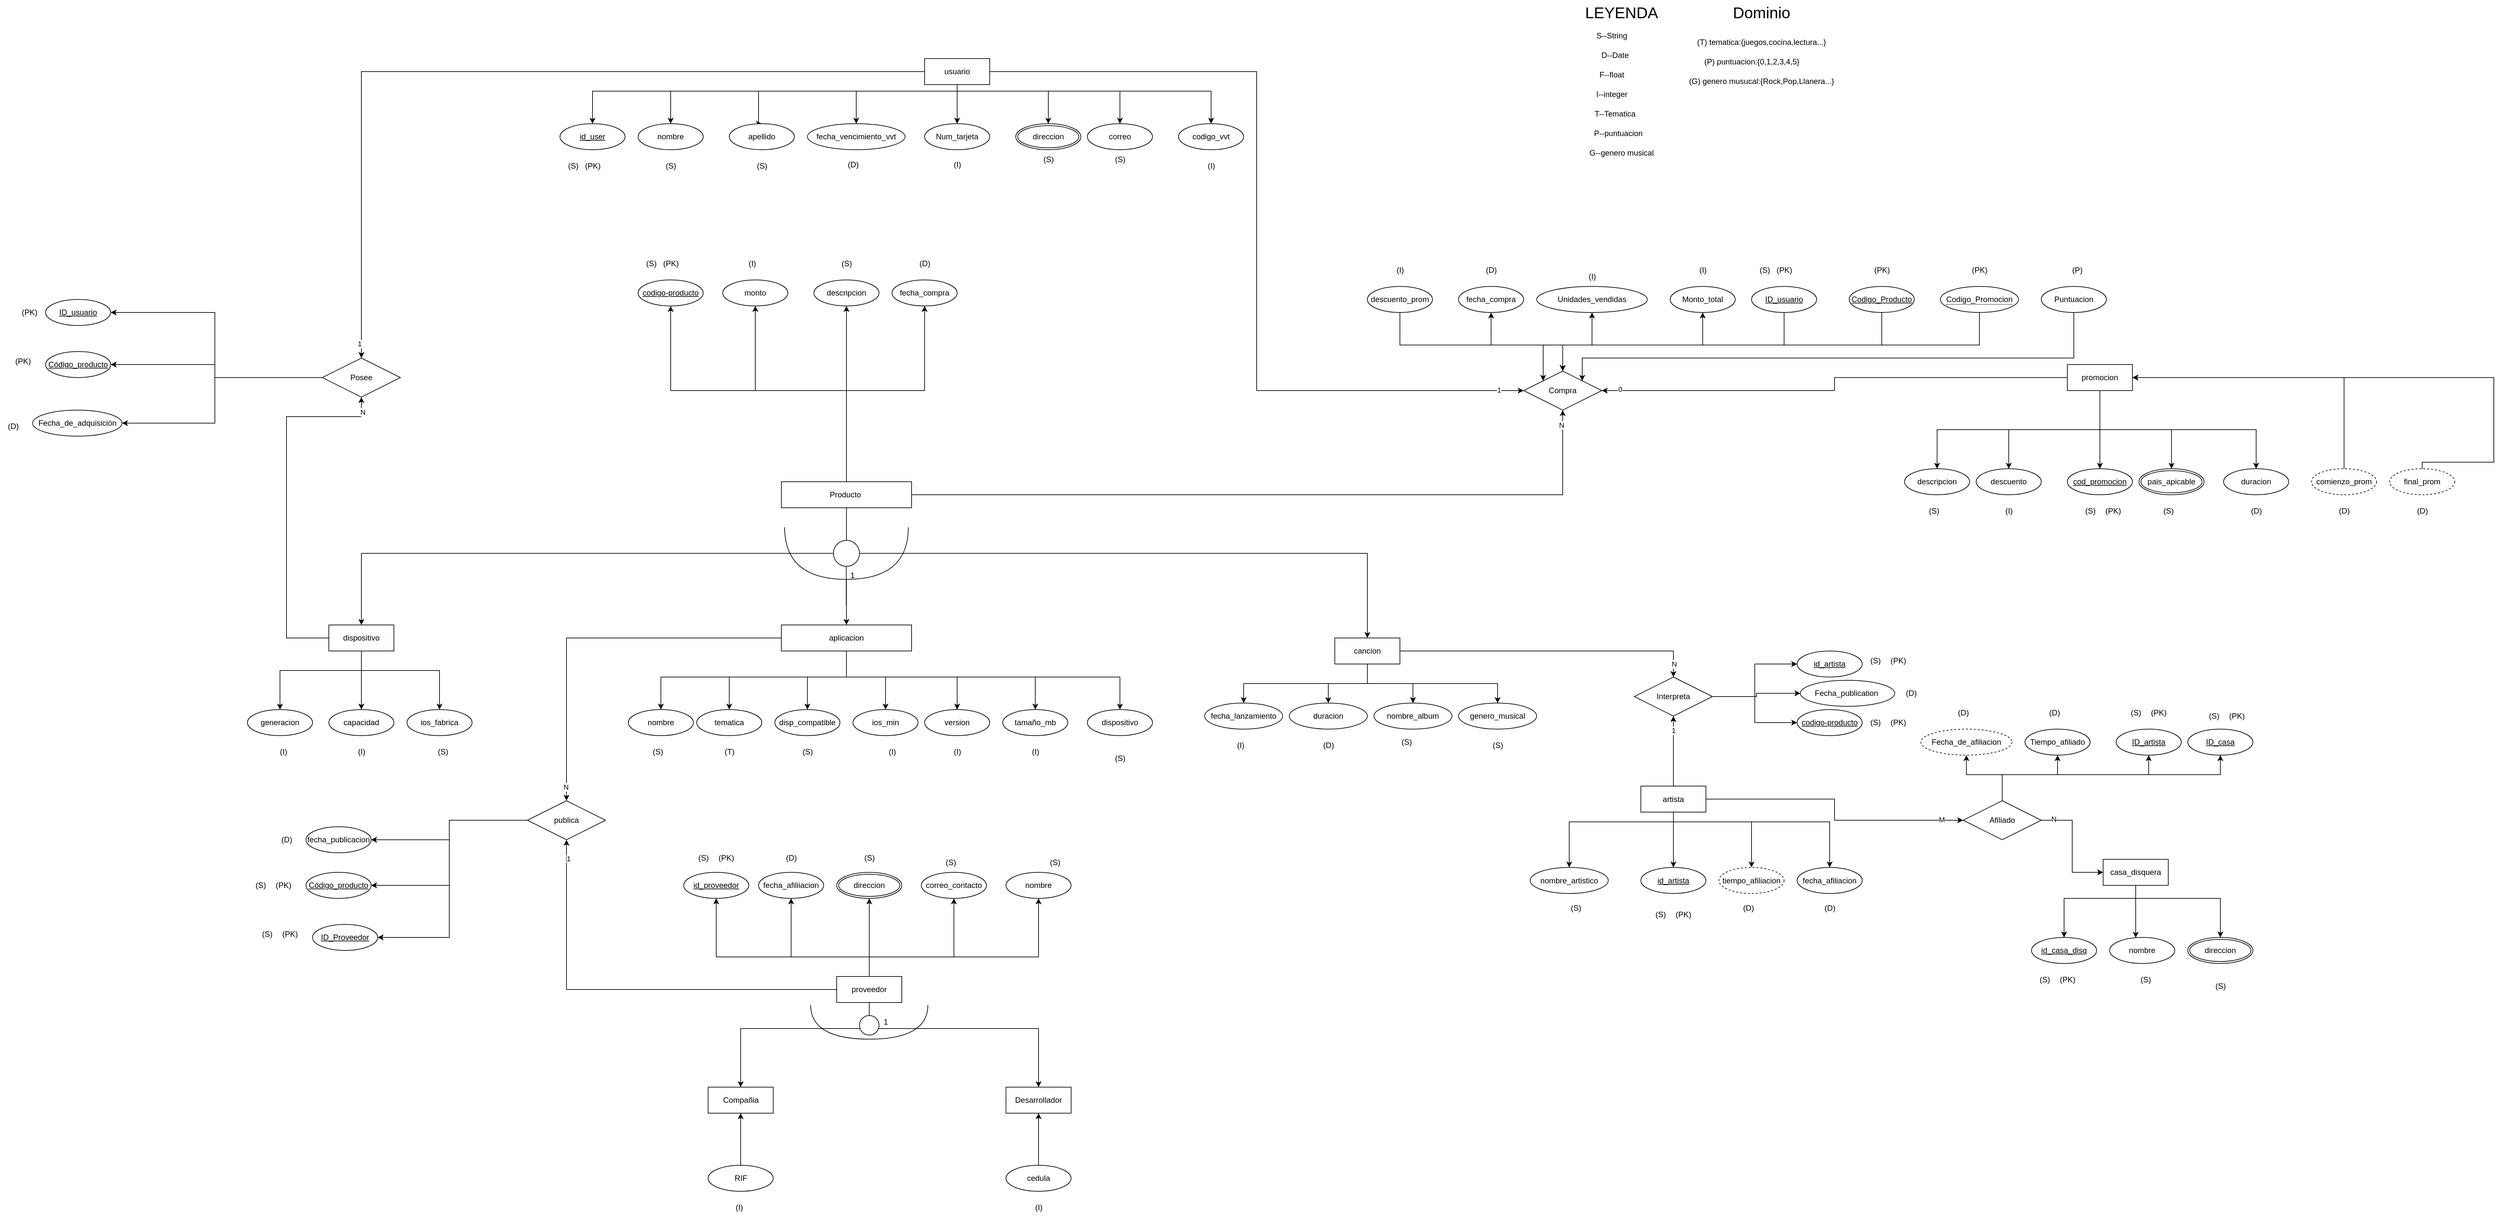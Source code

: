 <mxfile version="22.0.4" type="github" pages="2">
  <diagram id="R2lEEEUBdFMjLlhIrx00" name="Page-1">
    <mxGraphModel dx="3766" dy="2736" grid="1" gridSize="10" guides="1" tooltips="1" connect="1" arrows="1" fold="1" page="1" pageScale="1" pageWidth="850" pageHeight="1100" math="0" shadow="0" extFonts="Permanent Marker^https://fonts.googleapis.com/css?family=Permanent+Marker">
      <root>
        <mxCell id="0" />
        <mxCell id="1" parent="0" />
        <mxCell id="okfHJRJLw9p0DzePVC-P-49" style="edgeStyle=orthogonalEdgeStyle;rounded=0;orthogonalLoop=1;jettySize=auto;html=1;entryX=0.5;entryY=0;entryDx=0;entryDy=0;" parent="1" source="SSo1Bui5Lx6O3HchYfqY-19" target="okfHJRJLw9p0DzePVC-P-40" edge="1">
          <mxGeometry relative="1" as="geometry">
            <Array as="points">
              <mxPoint x="-940" y="-510" />
              <mxPoint x="-1000" y="-510" />
            </Array>
          </mxGeometry>
        </mxCell>
        <mxCell id="okfHJRJLw9p0DzePVC-P-50" style="edgeStyle=orthogonalEdgeStyle;rounded=0;orthogonalLoop=1;jettySize=auto;html=1;entryX=0.5;entryY=0;entryDx=0;entryDy=0;" parent="1" source="SSo1Bui5Lx6O3HchYfqY-19" target="okfHJRJLw9p0DzePVC-P-41" edge="1">
          <mxGeometry relative="1" as="geometry">
            <Array as="points">
              <mxPoint x="-940" y="-510" />
              <mxPoint x="-880" y="-510" />
            </Array>
          </mxGeometry>
        </mxCell>
        <mxCell id="okfHJRJLw9p0DzePVC-P-51" style="edgeStyle=orthogonalEdgeStyle;rounded=0;orthogonalLoop=1;jettySize=auto;html=1;entryX=0.5;entryY=0;entryDx=0;entryDy=0;" parent="1" source="SSo1Bui5Lx6O3HchYfqY-19" target="okfHJRJLw9p0DzePVC-P-39" edge="1">
          <mxGeometry relative="1" as="geometry">
            <Array as="points">
              <mxPoint x="-940" y="-510" />
              <mxPoint x="-1120" y="-510" />
            </Array>
          </mxGeometry>
        </mxCell>
        <mxCell id="okfHJRJLw9p0DzePVC-P-52" style="edgeStyle=orthogonalEdgeStyle;rounded=0;orthogonalLoop=1;jettySize=auto;html=1;entryX=0.5;entryY=0;entryDx=0;entryDy=0;" parent="1" source="SSo1Bui5Lx6O3HchYfqY-19" target="okfHJRJLw9p0DzePVC-P-37" edge="1">
          <mxGeometry relative="1" as="geometry">
            <Array as="points">
              <mxPoint x="-940" y="-510" />
              <mxPoint x="-1225" y="-510" />
            </Array>
          </mxGeometry>
        </mxCell>
        <mxCell id="okfHJRJLw9p0DzePVC-P-53" style="edgeStyle=orthogonalEdgeStyle;rounded=0;orthogonalLoop=1;jettySize=auto;html=1;entryX=0.5;entryY=0;entryDx=0;entryDy=0;" parent="1" source="SSo1Bui5Lx6O3HchYfqY-19" target="okfHJRJLw9p0DzePVC-P-42" edge="1">
          <mxGeometry relative="1" as="geometry">
            <Array as="points">
              <mxPoint x="-940" y="-510" />
              <mxPoint x="-770" y="-510" />
            </Array>
          </mxGeometry>
        </mxCell>
        <mxCell id="okfHJRJLw9p0DzePVC-P-54" style="edgeStyle=orthogonalEdgeStyle;rounded=0;orthogonalLoop=1;jettySize=auto;html=1;entryX=0.5;entryY=0;entryDx=0;entryDy=0;" parent="1" source="SSo1Bui5Lx6O3HchYfqY-19" target="okfHJRJLw9p0DzePVC-P-43" edge="1">
          <mxGeometry relative="1" as="geometry">
            <Array as="points">
              <mxPoint x="-940" y="-510" />
              <mxPoint x="-650" y="-510" />
            </Array>
          </mxGeometry>
        </mxCell>
        <mxCell id="okfHJRJLw9p0DzePVC-P-55" style="edgeStyle=orthogonalEdgeStyle;rounded=0;orthogonalLoop=1;jettySize=auto;html=1;entryX=0.5;entryY=0;entryDx=0;entryDy=0;" parent="1" source="SSo1Bui5Lx6O3HchYfqY-19" target="okfHJRJLw9p0DzePVC-P-44" edge="1">
          <mxGeometry relative="1" as="geometry">
            <Array as="points">
              <mxPoint x="-940" y="-510" />
              <mxPoint x="-520" y="-510" />
            </Array>
          </mxGeometry>
        </mxCell>
        <mxCell id="okfHJRJLw9p0DzePVC-P-164" style="edgeStyle=orthogonalEdgeStyle;rounded=0;orthogonalLoop=1;jettySize=auto;html=1;entryX=0.5;entryY=0;entryDx=0;entryDy=0;" parent="1" source="SSo1Bui5Lx6O3HchYfqY-19" target="okfHJRJLw9p0DzePVC-P-149" edge="1">
          <mxGeometry relative="1" as="geometry" />
        </mxCell>
        <mxCell id="okfHJRJLw9p0DzePVC-P-215" value="N" style="edgeLabel;html=1;align=center;verticalAlign=middle;resizable=0;points=[];" parent="okfHJRJLw9p0DzePVC-P-164" vertex="1" connectable="0">
          <mxGeometry x="0.925" y="-1" relative="1" as="geometry">
            <mxPoint as="offset" />
          </mxGeometry>
        </mxCell>
        <mxCell id="SSo1Bui5Lx6O3HchYfqY-19" value="aplicacion" style="whiteSpace=wrap;html=1;align=center;labelBackgroundColor=none;" parent="1" vertex="1">
          <mxGeometry x="-1040" y="-590" width="200" height="40" as="geometry" />
        </mxCell>
        <mxCell id="okfHJRJLw9p0DzePVC-P-72" style="edgeStyle=orthogonalEdgeStyle;rounded=0;orthogonalLoop=1;jettySize=auto;html=1;entryX=0.5;entryY=0;entryDx=0;entryDy=0;" parent="1" source="SSo1Bui5Lx6O3HchYfqY-37" target="SSo1Bui5Lx6O3HchYfqY-38" edge="1">
          <mxGeometry relative="1" as="geometry">
            <Array as="points">
              <mxPoint x="-770" y="-1410" />
              <mxPoint x="-1330" y="-1410" />
            </Array>
          </mxGeometry>
        </mxCell>
        <mxCell id="okfHJRJLw9p0DzePVC-P-75" style="edgeStyle=orthogonalEdgeStyle;rounded=0;orthogonalLoop=1;jettySize=auto;html=1;" parent="1" source="SSo1Bui5Lx6O3HchYfqY-37" target="okfHJRJLw9p0DzePVC-P-71" edge="1">
          <mxGeometry relative="1" as="geometry">
            <Array as="points">
              <mxPoint x="-770" y="-1410" />
              <mxPoint x="-1210" y="-1410" />
            </Array>
          </mxGeometry>
        </mxCell>
        <mxCell id="okfHJRJLw9p0DzePVC-P-76" style="edgeStyle=orthogonalEdgeStyle;rounded=0;orthogonalLoop=1;jettySize=auto;html=1;entryX=0.5;entryY=0;entryDx=0;entryDy=0;" parent="1" source="SSo1Bui5Lx6O3HchYfqY-37" target="okfHJRJLw9p0DzePVC-P-84" edge="1">
          <mxGeometry relative="1" as="geometry">
            <mxPoint x="-1075" y="-1360.0" as="targetPoint" />
            <Array as="points">
              <mxPoint x="-770" y="-1410" />
              <mxPoint x="-1075" y="-1410" />
            </Array>
          </mxGeometry>
        </mxCell>
        <mxCell id="okfHJRJLw9p0DzePVC-P-77" style="edgeStyle=orthogonalEdgeStyle;rounded=0;orthogonalLoop=1;jettySize=auto;html=1;entryX=0.5;entryY=0;entryDx=0;entryDy=0;" parent="1" source="SSo1Bui5Lx6O3HchYfqY-37" target="okfHJRJLw9p0DzePVC-P-91" edge="1">
          <mxGeometry relative="1" as="geometry">
            <mxPoint x="-925" y="-1360" as="targetPoint" />
            <Array as="points">
              <mxPoint x="-770" y="-1410" />
              <mxPoint x="-925" y="-1410" />
            </Array>
          </mxGeometry>
        </mxCell>
        <mxCell id="okfHJRJLw9p0DzePVC-P-78" style="edgeStyle=orthogonalEdgeStyle;rounded=0;orthogonalLoop=1;jettySize=auto;html=1;entryX=0.5;entryY=0;entryDx=0;entryDy=0;" parent="1" source="SSo1Bui5Lx6O3HchYfqY-37" target="okfHJRJLw9p0DzePVC-P-83" edge="1">
          <mxGeometry relative="1" as="geometry">
            <mxPoint x="-630" y="-1360.0" as="targetPoint" />
            <Array as="points">
              <mxPoint x="-770" y="-1410" />
              <mxPoint x="-630" y="-1410" />
            </Array>
          </mxGeometry>
        </mxCell>
        <mxCell id="okfHJRJLw9p0DzePVC-P-79" style="edgeStyle=orthogonalEdgeStyle;rounded=0;orthogonalLoop=1;jettySize=auto;html=1;entryX=0.5;entryY=0;entryDx=0;entryDy=0;" parent="1" source="SSo1Bui5Lx6O3HchYfqY-37" target="SSo1Bui5Lx6O3HchYfqY-47" edge="1">
          <mxGeometry relative="1" as="geometry">
            <Array as="points">
              <mxPoint x="-770" y="-1410" />
              <mxPoint x="-520" y="-1410" />
            </Array>
          </mxGeometry>
        </mxCell>
        <mxCell id="okfHJRJLw9p0DzePVC-P-82" style="edgeStyle=orthogonalEdgeStyle;rounded=0;orthogonalLoop=1;jettySize=auto;html=1;entryX=0.5;entryY=0;entryDx=0;entryDy=0;" parent="1" source="SSo1Bui5Lx6O3HchYfqY-37" target="okfHJRJLw9p0DzePVC-P-85" edge="1">
          <mxGeometry relative="1" as="geometry">
            <mxPoint x="-770" y="-1350.0" as="targetPoint" />
          </mxGeometry>
        </mxCell>
        <mxCell id="okfHJRJLw9p0DzePVC-P-89" style="edgeStyle=orthogonalEdgeStyle;rounded=0;orthogonalLoop=1;jettySize=auto;html=1;entryX=0.5;entryY=0;entryDx=0;entryDy=0;" parent="1" source="SSo1Bui5Lx6O3HchYfqY-37" target="SSo1Bui5Lx6O3HchYfqY-52" edge="1">
          <mxGeometry relative="1" as="geometry">
            <Array as="points">
              <mxPoint x="-770" y="-1410" />
              <mxPoint x="-380" y="-1410" />
            </Array>
          </mxGeometry>
        </mxCell>
        <mxCell id="okfHJRJLw9p0DzePVC-P-174" style="edgeStyle=orthogonalEdgeStyle;rounded=0;orthogonalLoop=1;jettySize=auto;html=1;entryX=0;entryY=0.5;entryDx=0;entryDy=0;" parent="1" source="SSo1Bui5Lx6O3HchYfqY-37" target="okfHJRJLw9p0DzePVC-P-124" edge="1">
          <mxGeometry relative="1" as="geometry" />
        </mxCell>
        <mxCell id="okfHJRJLw9p0DzePVC-P-211" value="1" style="edgeLabel;html=1;align=center;verticalAlign=middle;resizable=0;points=[];" parent="okfHJRJLw9p0DzePVC-P-174" vertex="1" connectable="0">
          <mxGeometry x="0.942" y="1" relative="1" as="geometry">
            <mxPoint as="offset" />
          </mxGeometry>
        </mxCell>
        <mxCell id="okfHJRJLw9p0DzePVC-P-176" style="edgeStyle=orthogonalEdgeStyle;rounded=0;orthogonalLoop=1;jettySize=auto;html=1;entryX=0.5;entryY=0;entryDx=0;entryDy=0;" parent="1" source="SSo1Bui5Lx6O3HchYfqY-37" target="okfHJRJLw9p0DzePVC-P-175" edge="1">
          <mxGeometry relative="1" as="geometry" />
        </mxCell>
        <mxCell id="okfHJRJLw9p0DzePVC-P-216" value="1" style="edgeLabel;html=1;align=center;verticalAlign=middle;resizable=0;points=[];" parent="okfHJRJLw9p0DzePVC-P-176" vertex="1" connectable="0">
          <mxGeometry x="0.966" y="-3" relative="1" as="geometry">
            <mxPoint as="offset" />
          </mxGeometry>
        </mxCell>
        <mxCell id="SSo1Bui5Lx6O3HchYfqY-37" value="usuario" style="whiteSpace=wrap;html=1;align=center;labelBackgroundColor=none;" parent="1" vertex="1">
          <mxGeometry x="-820" y="-1460" width="100" height="40" as="geometry" />
        </mxCell>
        <mxCell id="SSo1Bui5Lx6O3HchYfqY-38" value="id_user" style="ellipse;whiteSpace=wrap;html=1;align=center;fontStyle=4;labelBackgroundColor=none;" parent="1" vertex="1">
          <mxGeometry x="-1380" y="-1360" width="100" height="40" as="geometry" />
        </mxCell>
        <mxCell id="SSo1Bui5Lx6O3HchYfqY-47" value="correo" style="ellipse;whiteSpace=wrap;html=1;align=center;labelBackgroundColor=none;" parent="1" vertex="1">
          <mxGeometry x="-570" y="-1360" width="100" height="40" as="geometry" />
        </mxCell>
        <mxCell id="SSo1Bui5Lx6O3HchYfqY-52" value="codigo_vvt" style="ellipse;whiteSpace=wrap;html=1;align=center;labelBackgroundColor=none;" parent="1" vertex="1">
          <mxGeometry x="-430" y="-1360" width="100" height="40" as="geometry" />
        </mxCell>
        <mxCell id="okfHJRJLw9p0DzePVC-P-32" style="edgeStyle=orthogonalEdgeStyle;rounded=0;orthogonalLoop=1;jettySize=auto;html=1;entryX=0.5;entryY=0;entryDx=0;entryDy=0;" parent="1" source="SSo1Bui5Lx6O3HchYfqY-58" target="okfHJRJLw9p0DzePVC-P-31" edge="1">
          <mxGeometry relative="1" as="geometry">
            <Array as="points">
              <mxPoint x="-1685" y="-520" />
              <mxPoint x="-1810" y="-520" />
            </Array>
          </mxGeometry>
        </mxCell>
        <mxCell id="okfHJRJLw9p0DzePVC-P-34" style="edgeStyle=orthogonalEdgeStyle;rounded=0;orthogonalLoop=1;jettySize=auto;html=1;entryX=0.5;entryY=0;entryDx=0;entryDy=0;" parent="1" source="SSo1Bui5Lx6O3HchYfqY-58" target="okfHJRJLw9p0DzePVC-P-33" edge="1">
          <mxGeometry relative="1" as="geometry" />
        </mxCell>
        <mxCell id="okfHJRJLw9p0DzePVC-P-36" style="edgeStyle=orthogonalEdgeStyle;rounded=0;orthogonalLoop=1;jettySize=auto;html=1;entryX=0.5;entryY=0;entryDx=0;entryDy=0;" parent="1" source="SSo1Bui5Lx6O3HchYfqY-58" target="okfHJRJLw9p0DzePVC-P-35" edge="1">
          <mxGeometry relative="1" as="geometry">
            <Array as="points">
              <mxPoint x="-1685" y="-520" />
              <mxPoint x="-1565" y="-520" />
            </Array>
          </mxGeometry>
        </mxCell>
        <mxCell id="okfHJRJLw9p0DzePVC-P-177" style="edgeStyle=orthogonalEdgeStyle;rounded=0;orthogonalLoop=1;jettySize=auto;html=1;entryX=0.5;entryY=1;entryDx=0;entryDy=0;" parent="1" source="SSo1Bui5Lx6O3HchYfqY-58" target="okfHJRJLw9p0DzePVC-P-175" edge="1">
          <mxGeometry relative="1" as="geometry">
            <Array as="points">
              <mxPoint x="-1800" y="-570" />
              <mxPoint x="-1800" y="-910" />
              <mxPoint x="-1685" y="-910" />
            </Array>
          </mxGeometry>
        </mxCell>
        <mxCell id="okfHJRJLw9p0DzePVC-P-217" value="N" style="edgeLabel;html=1;align=center;verticalAlign=middle;resizable=0;points=[];" parent="okfHJRJLw9p0DzePVC-P-177" vertex="1" connectable="0">
          <mxGeometry x="0.917" y="-2" relative="1" as="geometry">
            <mxPoint as="offset" />
          </mxGeometry>
        </mxCell>
        <mxCell id="SSo1Bui5Lx6O3HchYfqY-58" value="dispositivo" style="whiteSpace=wrap;html=1;align=center;labelBackgroundColor=none;" parent="1" vertex="1">
          <mxGeometry x="-1735" y="-590" width="100" height="40" as="geometry" />
        </mxCell>
        <mxCell id="SSo1Bui5Lx6O3HchYfqY-87" style="edgeStyle=orthogonalEdgeStyle;rounded=0;orthogonalLoop=1;jettySize=auto;html=1;labelBackgroundColor=none;fontColor=default;" parent="1" source="SSo1Bui5Lx6O3HchYfqY-84" target="SSo1Bui5Lx6O3HchYfqY-86" edge="1">
          <mxGeometry relative="1" as="geometry" />
        </mxCell>
        <mxCell id="SSo1Bui5Lx6O3HchYfqY-90" style="edgeStyle=orthogonalEdgeStyle;rounded=0;orthogonalLoop=1;jettySize=auto;html=1;labelBackgroundColor=none;fontColor=default;entryX=0.5;entryY=0;entryDx=0;entryDy=0;" parent="1" source="SSo1Bui5Lx6O3HchYfqY-84" target="SSo1Bui5Lx6O3HchYfqY-89" edge="1">
          <mxGeometry relative="1" as="geometry">
            <Array as="points">
              <mxPoint x="985" y="-890" />
              <mxPoint x="1225" y="-890" />
            </Array>
          </mxGeometry>
        </mxCell>
        <mxCell id="SSo1Bui5Lx6O3HchYfqY-92" style="edgeStyle=orthogonalEdgeStyle;rounded=0;orthogonalLoop=1;jettySize=auto;html=1;labelBackgroundColor=none;fontColor=default;entryX=0.5;entryY=0;entryDx=0;entryDy=0;" parent="1" source="SSo1Bui5Lx6O3HchYfqY-84" target="SSo1Bui5Lx6O3HchYfqY-91" edge="1">
          <mxGeometry relative="1" as="geometry">
            <Array as="points">
              <mxPoint x="985" y="-890" />
              <mxPoint x="735" y="-890" />
            </Array>
          </mxGeometry>
        </mxCell>
        <mxCell id="SSo1Bui5Lx6O3HchYfqY-94" style="edgeStyle=orthogonalEdgeStyle;rounded=0;orthogonalLoop=1;jettySize=auto;html=1;labelBackgroundColor=none;fontColor=default;" parent="1" source="SSo1Bui5Lx6O3HchYfqY-84" target="SSo1Bui5Lx6O3HchYfqY-93" edge="1">
          <mxGeometry relative="1" as="geometry">
            <Array as="points">
              <mxPoint x="985" y="-890" />
              <mxPoint x="845" y="-890" />
            </Array>
          </mxGeometry>
        </mxCell>
        <mxCell id="jsPNZrVTcMgxIfO3t_Fd-16" style="edgeStyle=orthogonalEdgeStyle;rounded=0;orthogonalLoop=1;jettySize=auto;html=1;entryX=0.5;entryY=0;entryDx=0;entryDy=0;labelBackgroundColor=none;fontColor=default;" parent="1" source="SSo1Bui5Lx6O3HchYfqY-84" target="jsPNZrVTcMgxIfO3t_Fd-15" edge="1">
          <mxGeometry relative="1" as="geometry">
            <Array as="points">
              <mxPoint x="985" y="-890" />
              <mxPoint x="1095" y="-890" />
            </Array>
          </mxGeometry>
        </mxCell>
        <mxCell id="okfHJRJLw9p0DzePVC-P-147" style="edgeStyle=orthogonalEdgeStyle;rounded=0;orthogonalLoop=1;jettySize=auto;html=1;entryX=1;entryY=0.5;entryDx=0;entryDy=0;" parent="1" source="SSo1Bui5Lx6O3HchYfqY-84" target="okfHJRJLw9p0DzePVC-P-124" edge="1">
          <mxGeometry relative="1" as="geometry" />
        </mxCell>
        <mxCell id="okfHJRJLw9p0DzePVC-P-212" value="0" style="edgeLabel;html=1;align=center;verticalAlign=middle;resizable=0;points=[];" parent="okfHJRJLw9p0DzePVC-P-147" vertex="1" connectable="0">
          <mxGeometry x="0.925" y="-2" relative="1" as="geometry">
            <mxPoint as="offset" />
          </mxGeometry>
        </mxCell>
        <mxCell id="SSo1Bui5Lx6O3HchYfqY-84" value="promocion" style="whiteSpace=wrap;html=1;align=center;labelBackgroundColor=none;" parent="1" vertex="1">
          <mxGeometry x="935" y="-990" width="100" height="40" as="geometry" />
        </mxCell>
        <mxCell id="SSo1Bui5Lx6O3HchYfqY-86" value="cod_promocion" style="ellipse;whiteSpace=wrap;html=1;align=center;fontStyle=4;labelBackgroundColor=none;" parent="1" vertex="1">
          <mxGeometry x="935" y="-830" width="100" height="40" as="geometry" />
        </mxCell>
        <mxCell id="SSo1Bui5Lx6O3HchYfqY-89" value="duracion" style="ellipse;whiteSpace=wrap;html=1;align=center;labelBackgroundColor=none;" parent="1" vertex="1">
          <mxGeometry x="1175" y="-830" width="100" height="40" as="geometry" />
        </mxCell>
        <mxCell id="SSo1Bui5Lx6O3HchYfqY-91" value="descripcion" style="ellipse;whiteSpace=wrap;html=1;align=center;labelBackgroundColor=none;" parent="1" vertex="1">
          <mxGeometry x="685" y="-830" width="100" height="40" as="geometry" />
        </mxCell>
        <mxCell id="SSo1Bui5Lx6O3HchYfqY-93" value="descuento" style="ellipse;whiteSpace=wrap;html=1;align=center;labelBackgroundColor=none;" parent="1" vertex="1">
          <mxGeometry x="795" y="-830" width="100" height="40" as="geometry" />
        </mxCell>
        <mxCell id="okfHJRJLw9p0DzePVC-P-61" style="edgeStyle=orthogonalEdgeStyle;rounded=0;orthogonalLoop=1;jettySize=auto;html=1;entryX=0.5;entryY=0;entryDx=0;entryDy=0;" parent="1" source="SSo1Bui5Lx6O3HchYfqY-98" target="okfHJRJLw9p0DzePVC-P-56" edge="1">
          <mxGeometry relative="1" as="geometry">
            <Array as="points">
              <mxPoint x="-140" y="-500" />
              <mxPoint x="-330" y="-500" />
            </Array>
          </mxGeometry>
        </mxCell>
        <mxCell id="okfHJRJLw9p0DzePVC-P-62" style="edgeStyle=orthogonalEdgeStyle;rounded=0;orthogonalLoop=1;jettySize=auto;html=1;entryX=0.5;entryY=0;entryDx=0;entryDy=0;" parent="1" source="SSo1Bui5Lx6O3HchYfqY-98" target="okfHJRJLw9p0DzePVC-P-57" edge="1">
          <mxGeometry relative="1" as="geometry" />
        </mxCell>
        <mxCell id="okfHJRJLw9p0DzePVC-P-63" style="edgeStyle=orthogonalEdgeStyle;rounded=0;orthogonalLoop=1;jettySize=auto;html=1;entryX=0.5;entryY=0;entryDx=0;entryDy=0;" parent="1" source="SSo1Bui5Lx6O3HchYfqY-98" target="okfHJRJLw9p0DzePVC-P-58" edge="1">
          <mxGeometry relative="1" as="geometry" />
        </mxCell>
        <mxCell id="okfHJRJLw9p0DzePVC-P-64" style="edgeStyle=orthogonalEdgeStyle;rounded=0;orthogonalLoop=1;jettySize=auto;html=1;" parent="1" source="SSo1Bui5Lx6O3HchYfqY-98" target="okfHJRJLw9p0DzePVC-P-59" edge="1">
          <mxGeometry relative="1" as="geometry">
            <Array as="points">
              <mxPoint x="-140" y="-500" />
              <mxPoint x="60" y="-500" />
            </Array>
          </mxGeometry>
        </mxCell>
        <mxCell id="okfHJRJLw9p0DzePVC-P-188" style="edgeStyle=orthogonalEdgeStyle;rounded=0;orthogonalLoop=1;jettySize=auto;html=1;entryX=0.5;entryY=0;entryDx=0;entryDy=0;" parent="1" source="SSo1Bui5Lx6O3HchYfqY-98" target="okfHJRJLw9p0DzePVC-P-161" edge="1">
          <mxGeometry relative="1" as="geometry" />
        </mxCell>
        <mxCell id="okfHJRJLw9p0DzePVC-P-218" value="N" style="edgeLabel;html=1;align=center;verticalAlign=middle;resizable=0;points=[];" parent="okfHJRJLw9p0DzePVC-P-188" vertex="1" connectable="0">
          <mxGeometry x="0.913" y="1" relative="1" as="geometry">
            <mxPoint as="offset" />
          </mxGeometry>
        </mxCell>
        <mxCell id="SSo1Bui5Lx6O3HchYfqY-98" value="cancion" style="whiteSpace=wrap;html=1;align=center;labelBackgroundColor=none;" parent="1" vertex="1">
          <mxGeometry x="-190" y="-570" width="100" height="40" as="geometry" />
        </mxCell>
        <mxCell id="SSo1Bui5Lx6O3HchYfqY-126" style="edgeStyle=orthogonalEdgeStyle;rounded=0;orthogonalLoop=1;jettySize=auto;html=1;labelBackgroundColor=none;fontColor=default;entryX=0.5;entryY=0;entryDx=0;entryDy=0;" parent="1" source="SSo1Bui5Lx6O3HchYfqY-113" target="SSo1Bui5Lx6O3HchYfqY-122" edge="1">
          <mxGeometry relative="1" as="geometry">
            <Array as="points">
              <mxPoint x="330" y="-287.5" />
              <mxPoint x="450" y="-287.5" />
            </Array>
          </mxGeometry>
        </mxCell>
        <mxCell id="okfHJRJLw9p0DzePVC-P-92" style="edgeStyle=orthogonalEdgeStyle;rounded=0;orthogonalLoop=1;jettySize=auto;html=1;entryX=0.5;entryY=0;entryDx=0;entryDy=0;" parent="1" source="SSo1Bui5Lx6O3HchYfqY-113" target="SSo1Bui5Lx6O3HchYfqY-114" edge="1">
          <mxGeometry relative="1" as="geometry" />
        </mxCell>
        <mxCell id="okfHJRJLw9p0DzePVC-P-93" style="edgeStyle=orthogonalEdgeStyle;rounded=0;orthogonalLoop=1;jettySize=auto;html=1;entryX=0.5;entryY=0;entryDx=0;entryDy=0;" parent="1" source="SSo1Bui5Lx6O3HchYfqY-113" target="SSo1Bui5Lx6O3HchYfqY-116" edge="1">
          <mxGeometry relative="1" as="geometry">
            <Array as="points">
              <mxPoint x="330" y="-287.5" />
              <mxPoint x="170" y="-287.5" />
            </Array>
          </mxGeometry>
        </mxCell>
        <mxCell id="okfHJRJLw9p0DzePVC-P-95" style="edgeStyle=orthogonalEdgeStyle;rounded=0;orthogonalLoop=1;jettySize=auto;html=1;entryX=0.5;entryY=0;entryDx=0;entryDy=0;" parent="1" source="SSo1Bui5Lx6O3HchYfqY-113" target="SSo1Bui5Lx6O3HchYfqY-119" edge="1">
          <mxGeometry relative="1" as="geometry">
            <Array as="points">
              <mxPoint x="330" y="-287.5" />
              <mxPoint x="570" y="-287.5" />
            </Array>
          </mxGeometry>
        </mxCell>
        <mxCell id="okfHJRJLw9p0DzePVC-P-189" style="edgeStyle=orthogonalEdgeStyle;rounded=0;orthogonalLoop=1;jettySize=auto;html=1;entryX=0.5;entryY=1;entryDx=0;entryDy=0;" parent="1" source="SSo1Bui5Lx6O3HchYfqY-113" target="okfHJRJLw9p0DzePVC-P-161" edge="1">
          <mxGeometry relative="1" as="geometry" />
        </mxCell>
        <mxCell id="okfHJRJLw9p0DzePVC-P-219" value="1" style="edgeLabel;html=1;align=center;verticalAlign=middle;resizable=0;points=[];" parent="okfHJRJLw9p0DzePVC-P-189" vertex="1" connectable="0">
          <mxGeometry x="0.591" relative="1" as="geometry">
            <mxPoint as="offset" />
          </mxGeometry>
        </mxCell>
        <mxCell id="okfHJRJLw9p0DzePVC-P-195" style="edgeStyle=orthogonalEdgeStyle;rounded=0;orthogonalLoop=1;jettySize=auto;html=1;entryX=0;entryY=0.5;entryDx=0;entryDy=0;" parent="1" source="SSo1Bui5Lx6O3HchYfqY-113" target="okfHJRJLw9p0DzePVC-P-194" edge="1">
          <mxGeometry relative="1" as="geometry" />
        </mxCell>
        <mxCell id="okfHJRJLw9p0DzePVC-P-209" value="M" style="edgeLabel;html=1;align=center;verticalAlign=middle;resizable=0;points=[];" parent="okfHJRJLw9p0DzePVC-P-195" vertex="1" connectable="0">
          <mxGeometry x="0.844" y="1" relative="1" as="geometry">
            <mxPoint as="offset" />
          </mxGeometry>
        </mxCell>
        <mxCell id="SSo1Bui5Lx6O3HchYfqY-113" value="artista&lt;br&gt;" style="whiteSpace=wrap;html=1;align=center;labelBackgroundColor=none;" parent="1" vertex="1">
          <mxGeometry x="280" y="-342.5" width="100" height="40" as="geometry" />
        </mxCell>
        <mxCell id="SSo1Bui5Lx6O3HchYfqY-114" value="id_artista" style="ellipse;whiteSpace=wrap;html=1;align=center;fontStyle=4;labelBackgroundColor=none;" parent="1" vertex="1">
          <mxGeometry x="280" y="-217.5" width="100" height="40" as="geometry" />
        </mxCell>
        <mxCell id="SSo1Bui5Lx6O3HchYfqY-116" value="nombre_artistico" style="ellipse;whiteSpace=wrap;html=1;align=center;labelBackgroundColor=none;" parent="1" vertex="1">
          <mxGeometry x="110" y="-217.5" width="120" height="40" as="geometry" />
        </mxCell>
        <mxCell id="SSo1Bui5Lx6O3HchYfqY-119" value="fecha_afiliacion" style="ellipse;whiteSpace=wrap;html=1;align=center;labelBackgroundColor=none;" parent="1" vertex="1">
          <mxGeometry x="520" y="-217.5" width="100" height="40" as="geometry" />
        </mxCell>
        <mxCell id="SSo1Bui5Lx6O3HchYfqY-122" value="tiempo_afiliacion" style="ellipse;whiteSpace=wrap;html=1;align=center;dashed=1;labelBackgroundColor=none;" parent="1" vertex="1">
          <mxGeometry x="400" y="-217.5" width="100" height="40" as="geometry" />
        </mxCell>
        <mxCell id="SSo1Bui5Lx6O3HchYfqY-129" style="edgeStyle=orthogonalEdgeStyle;rounded=0;orthogonalLoop=1;jettySize=auto;html=1;entryX=0.5;entryY=0;entryDx=0;entryDy=0;labelBackgroundColor=none;fontColor=default;" parent="1" source="SSo1Bui5Lx6O3HchYfqY-127" target="SSo1Bui5Lx6O3HchYfqY-128" edge="1">
          <mxGeometry relative="1" as="geometry">
            <Array as="points">
              <mxPoint x="1040" y="-170" />
              <mxPoint x="930" y="-170" />
            </Array>
          </mxGeometry>
        </mxCell>
        <mxCell id="SSo1Bui5Lx6O3HchYfqY-131" style="edgeStyle=orthogonalEdgeStyle;rounded=0;orthogonalLoop=1;jettySize=auto;html=1;labelBackgroundColor=none;fontColor=default;" parent="1" source="SSo1Bui5Lx6O3HchYfqY-127" target="SSo1Bui5Lx6O3HchYfqY-130" edge="1">
          <mxGeometry relative="1" as="geometry">
            <Array as="points">
              <mxPoint x="1040" y="-140" />
              <mxPoint x="1040" y="-140" />
            </Array>
          </mxGeometry>
        </mxCell>
        <mxCell id="SSo1Bui5Lx6O3HchYfqY-133" style="edgeStyle=orthogonalEdgeStyle;rounded=0;orthogonalLoop=1;jettySize=auto;html=1;entryX=0.5;entryY=0;entryDx=0;entryDy=0;labelBackgroundColor=none;fontColor=default;" parent="1" source="SSo1Bui5Lx6O3HchYfqY-127" target="SSo1Bui5Lx6O3HchYfqY-132" edge="1">
          <mxGeometry relative="1" as="geometry">
            <Array as="points">
              <mxPoint x="1040" y="-170" />
              <mxPoint x="1170" y="-170" />
            </Array>
          </mxGeometry>
        </mxCell>
        <mxCell id="SSo1Bui5Lx6O3HchYfqY-127" value="casa_disquera" style="whiteSpace=wrap;html=1;align=center;labelBackgroundColor=none;" parent="1" vertex="1">
          <mxGeometry x="990" y="-230" width="100" height="40" as="geometry" />
        </mxCell>
        <mxCell id="SSo1Bui5Lx6O3HchYfqY-128" value="id_casa_disq" style="ellipse;whiteSpace=wrap;html=1;align=center;fontStyle=4;labelBackgroundColor=none;" parent="1" vertex="1">
          <mxGeometry x="880" y="-110" width="100" height="40" as="geometry" />
        </mxCell>
        <mxCell id="SSo1Bui5Lx6O3HchYfqY-130" value="nombre" style="ellipse;whiteSpace=wrap;html=1;align=center;labelBackgroundColor=none;" parent="1" vertex="1">
          <mxGeometry x="1000" y="-110" width="100" height="40" as="geometry" />
        </mxCell>
        <mxCell id="SSo1Bui5Lx6O3HchYfqY-132" value="direccion" style="ellipse;shape=doubleEllipse;margin=3;whiteSpace=wrap;html=1;align=center;labelBackgroundColor=none;" parent="1" vertex="1">
          <mxGeometry x="1120" y="-110" width="100" height="40" as="geometry" />
        </mxCell>
        <mxCell id="jsPNZrVTcMgxIfO3t_Fd-15" value="pais_apicable" style="ellipse;shape=doubleEllipse;margin=3;whiteSpace=wrap;html=1;align=center;labelBackgroundColor=none;" parent="1" vertex="1">
          <mxGeometry x="1045" y="-830" width="100" height="40" as="geometry" />
        </mxCell>
        <mxCell id="okfHJRJLw9p0DzePVC-P-10" style="edgeStyle=orthogonalEdgeStyle;rounded=0;orthogonalLoop=1;jettySize=auto;html=1;entryX=0.5;entryY=1;entryDx=0;entryDy=0;" parent="1" source="okfHJRJLw9p0DzePVC-P-1" target="okfHJRJLw9p0DzePVC-P-9" edge="1">
          <mxGeometry relative="1" as="geometry" />
        </mxCell>
        <mxCell id="okfHJRJLw9p0DzePVC-P-20" style="edgeStyle=orthogonalEdgeStyle;rounded=0;orthogonalLoop=1;jettySize=auto;html=1;entryX=0.5;entryY=1;entryDx=0;entryDy=0;" parent="1" source="okfHJRJLw9p0DzePVC-P-1" target="okfHJRJLw9p0DzePVC-P-23" edge="1">
          <mxGeometry relative="1" as="geometry">
            <mxPoint x="-1210.0" y="-1080" as="targetPoint" />
            <Array as="points">
              <mxPoint x="-940" y="-950" />
              <mxPoint x="-1210" y="-950" />
            </Array>
          </mxGeometry>
        </mxCell>
        <mxCell id="okfHJRJLw9p0DzePVC-P-21" style="edgeStyle=orthogonalEdgeStyle;rounded=0;orthogonalLoop=1;jettySize=auto;html=1;entryX=0.5;entryY=1;entryDx=0;entryDy=0;" parent="1" source="okfHJRJLw9p0DzePVC-P-1" target="okfHJRJLw9p0DzePVC-P-13" edge="1">
          <mxGeometry relative="1" as="geometry">
            <Array as="points">
              <mxPoint x="-940" y="-950" />
              <mxPoint x="-820" y="-950" />
            </Array>
          </mxGeometry>
        </mxCell>
        <mxCell id="okfHJRJLw9p0DzePVC-P-26" style="edgeStyle=orthogonalEdgeStyle;rounded=0;orthogonalLoop=1;jettySize=auto;html=1;entryX=0.5;entryY=1;entryDx=0;entryDy=0;" parent="1" source="okfHJRJLw9p0DzePVC-P-1" target="okfHJRJLw9p0DzePVC-P-24" edge="1">
          <mxGeometry relative="1" as="geometry">
            <Array as="points">
              <mxPoint x="-940" y="-950" />
              <mxPoint x="-1080" y="-950" />
            </Array>
          </mxGeometry>
        </mxCell>
        <mxCell id="okfHJRJLw9p0DzePVC-P-45" style="edgeStyle=orthogonalEdgeStyle;rounded=0;orthogonalLoop=1;jettySize=auto;html=1;entryX=0.5;entryY=0;entryDx=0;entryDy=0;" parent="1" source="okfHJRJLw9p0DzePVC-P-1" target="SSo1Bui5Lx6O3HchYfqY-58" edge="1">
          <mxGeometry relative="1" as="geometry">
            <Array as="points">
              <mxPoint x="-940" y="-700" />
              <mxPoint x="-1685" y="-700" />
            </Array>
          </mxGeometry>
        </mxCell>
        <mxCell id="okfHJRJLw9p0DzePVC-P-46" style="edgeStyle=orthogonalEdgeStyle;rounded=0;orthogonalLoop=1;jettySize=auto;html=1;entryX=0.5;entryY=0;entryDx=0;entryDy=0;" parent="1" source="okfHJRJLw9p0DzePVC-P-67" target="SSo1Bui5Lx6O3HchYfqY-19" edge="1">
          <mxGeometry relative="1" as="geometry" />
        </mxCell>
        <mxCell id="okfHJRJLw9p0DzePVC-P-60" style="edgeStyle=orthogonalEdgeStyle;rounded=0;orthogonalLoop=1;jettySize=auto;html=1;entryX=0.5;entryY=0;entryDx=0;entryDy=0;" parent="1" source="okfHJRJLw9p0DzePVC-P-65" target="SSo1Bui5Lx6O3HchYfqY-98" edge="1">
          <mxGeometry relative="1" as="geometry">
            <Array as="points" />
          </mxGeometry>
        </mxCell>
        <mxCell id="okfHJRJLw9p0DzePVC-P-173" style="edgeStyle=orthogonalEdgeStyle;rounded=0;orthogonalLoop=1;jettySize=auto;html=1;entryX=0.5;entryY=1;entryDx=0;entryDy=0;" parent="1" source="okfHJRJLw9p0DzePVC-P-1" target="okfHJRJLw9p0DzePVC-P-124" edge="1">
          <mxGeometry relative="1" as="geometry" />
        </mxCell>
        <mxCell id="okfHJRJLw9p0DzePVC-P-213" value="N" style="edgeLabel;html=1;align=center;verticalAlign=middle;resizable=0;points=[];" parent="okfHJRJLw9p0DzePVC-P-173" vertex="1" connectable="0">
          <mxGeometry x="0.96" y="2" relative="1" as="geometry">
            <mxPoint as="offset" />
          </mxGeometry>
        </mxCell>
        <mxCell id="okfHJRJLw9p0DzePVC-P-1" value="Producto&amp;nbsp;" style="whiteSpace=wrap;html=1;align=center;labelBackgroundColor=none;" parent="1" vertex="1">
          <mxGeometry x="-1040" y="-810" width="200" height="40" as="geometry" />
        </mxCell>
        <mxCell id="okfHJRJLw9p0DzePVC-P-9" value="descripcion" style="ellipse;whiteSpace=wrap;html=1;align=center;" parent="1" vertex="1">
          <mxGeometry x="-990" y="-1120" width="100" height="40" as="geometry" />
        </mxCell>
        <mxCell id="okfHJRJLw9p0DzePVC-P-13" value="fecha_compra" style="ellipse;whiteSpace=wrap;html=1;align=center;" parent="1" vertex="1">
          <mxGeometry x="-870" y="-1120" width="100" height="40" as="geometry" />
        </mxCell>
        <mxCell id="okfHJRJLw9p0DzePVC-P-23" value="codigo-producto" style="ellipse;whiteSpace=wrap;html=1;align=center;fontStyle=4;" parent="1" vertex="1">
          <mxGeometry x="-1260" y="-1120" width="100" height="40" as="geometry" />
        </mxCell>
        <mxCell id="okfHJRJLw9p0DzePVC-P-24" value="monto" style="ellipse;whiteSpace=wrap;html=1;align=center;" parent="1" vertex="1">
          <mxGeometry x="-1130" y="-1120" width="100" height="40" as="geometry" />
        </mxCell>
        <mxCell id="okfHJRJLw9p0DzePVC-P-31" value="generacion" style="ellipse;whiteSpace=wrap;html=1;align=center;" parent="1" vertex="1">
          <mxGeometry x="-1860" y="-460" width="100" height="40" as="geometry" />
        </mxCell>
        <mxCell id="okfHJRJLw9p0DzePVC-P-33" value="capacidad" style="ellipse;whiteSpace=wrap;html=1;align=center;" parent="1" vertex="1">
          <mxGeometry x="-1735" y="-460" width="100" height="40" as="geometry" />
        </mxCell>
        <mxCell id="okfHJRJLw9p0DzePVC-P-35" value="ios_fabrica" style="ellipse;whiteSpace=wrap;html=1;align=center;" parent="1" vertex="1">
          <mxGeometry x="-1615" y="-460" width="100" height="40" as="geometry" />
        </mxCell>
        <mxCell id="okfHJRJLw9p0DzePVC-P-37" value="nombre" style="ellipse;whiteSpace=wrap;html=1;align=center;" parent="1" vertex="1">
          <mxGeometry x="-1275" y="-460" width="100" height="40" as="geometry" />
        </mxCell>
        <mxCell id="okfHJRJLw9p0DzePVC-P-39" value="tematica" style="ellipse;whiteSpace=wrap;html=1;align=center;" parent="1" vertex="1">
          <mxGeometry x="-1170" y="-460" width="100" height="40" as="geometry" />
        </mxCell>
        <mxCell id="okfHJRJLw9p0DzePVC-P-40" value="disp_compatible" style="ellipse;whiteSpace=wrap;html=1;align=center;" parent="1" vertex="1">
          <mxGeometry x="-1050" y="-460" width="100" height="40" as="geometry" />
        </mxCell>
        <mxCell id="okfHJRJLw9p0DzePVC-P-41" value="ios_min" style="ellipse;whiteSpace=wrap;html=1;align=center;" parent="1" vertex="1">
          <mxGeometry x="-930" y="-460" width="100" height="40" as="geometry" />
        </mxCell>
        <mxCell id="okfHJRJLw9p0DzePVC-P-42" value="version" style="ellipse;whiteSpace=wrap;html=1;align=center;" parent="1" vertex="1">
          <mxGeometry x="-820" y="-460" width="100" height="40" as="geometry" />
        </mxCell>
        <mxCell id="okfHJRJLw9p0DzePVC-P-43" value="tamaño_mb" style="ellipse;whiteSpace=wrap;html=1;align=center;" parent="1" vertex="1">
          <mxGeometry x="-700" y="-460" width="100" height="40" as="geometry" />
        </mxCell>
        <mxCell id="okfHJRJLw9p0DzePVC-P-44" value="dispositivo" style="ellipse;whiteSpace=wrap;html=1;align=center;" parent="1" vertex="1">
          <mxGeometry x="-570" y="-460" width="100" height="40" as="geometry" />
        </mxCell>
        <mxCell id="okfHJRJLw9p0DzePVC-P-56" value="fecha_lanzamiento" style="ellipse;whiteSpace=wrap;html=1;align=center;" parent="1" vertex="1">
          <mxGeometry x="-390" y="-470" width="120" height="40" as="geometry" />
        </mxCell>
        <mxCell id="okfHJRJLw9p0DzePVC-P-57" value="duracion" style="ellipse;whiteSpace=wrap;html=1;align=center;" parent="1" vertex="1">
          <mxGeometry x="-260" y="-470" width="120" height="40" as="geometry" />
        </mxCell>
        <mxCell id="okfHJRJLw9p0DzePVC-P-58" value="nombre_album" style="ellipse;whiteSpace=wrap;html=1;align=center;" parent="1" vertex="1">
          <mxGeometry x="-130" y="-470" width="120" height="40" as="geometry" />
        </mxCell>
        <mxCell id="okfHJRJLw9p0DzePVC-P-59" value="genero_musical" style="ellipse;whiteSpace=wrap;html=1;align=center;" parent="1" vertex="1">
          <mxGeometry y="-470" width="120" height="40" as="geometry" />
        </mxCell>
        <mxCell id="okfHJRJLw9p0DzePVC-P-65" value="" style="ellipse;whiteSpace=wrap;html=1;aspect=fixed;" parent="1" vertex="1">
          <mxGeometry x="-960" y="-720" width="40" height="40" as="geometry" />
        </mxCell>
        <mxCell id="okfHJRJLw9p0DzePVC-P-67" value="" style="shape=requiredInterface;html=1;verticalLabelPosition=bottom;sketch=0;rotation=90;" parent="1" vertex="1">
          <mxGeometry x="-980" y="-795" width="80" height="190" as="geometry" />
        </mxCell>
        <mxCell id="okfHJRJLw9p0DzePVC-P-69" value="" style="endArrow=none;html=1;rounded=0;" parent="1" edge="1">
          <mxGeometry width="50" height="50" relative="1" as="geometry">
            <mxPoint x="-940.3" y="-620" as="sourcePoint" />
            <mxPoint x="-940.3" y="-680" as="targetPoint" />
          </mxGeometry>
        </mxCell>
        <mxCell id="okfHJRJLw9p0DzePVC-P-70" value="1" style="text;strokeColor=none;fillColor=none;spacingLeft=4;spacingRight=4;overflow=hidden;rotatable=0;points=[[0,0.5],[1,0.5]];portConstraint=eastwest;fontSize=12;whiteSpace=wrap;html=1;" parent="1" vertex="1">
          <mxGeometry x="-940" y="-680" width="40" height="30" as="geometry" />
        </mxCell>
        <mxCell id="okfHJRJLw9p0DzePVC-P-71" value="nombre" style="ellipse;whiteSpace=wrap;html=1;align=center;" parent="1" vertex="1">
          <mxGeometry x="-1260" y="-1360" width="100" height="40" as="geometry" />
        </mxCell>
        <mxCell id="okfHJRJLw9p0DzePVC-P-83" value="direccion" style="ellipse;shape=doubleEllipse;margin=3;whiteSpace=wrap;html=1;align=center;labelBackgroundColor=none;" parent="1" vertex="1">
          <mxGeometry x="-680" y="-1360" width="100" height="40" as="geometry" />
        </mxCell>
        <mxCell id="okfHJRJLw9p0DzePVC-P-84" value="apellido" style="ellipse;whiteSpace=wrap;html=1;align=center;labelBackgroundColor=none;" parent="1" vertex="1">
          <mxGeometry x="-1120" y="-1360" width="100" height="40" as="geometry" />
        </mxCell>
        <mxCell id="okfHJRJLw9p0DzePVC-P-85" value="Num_tarjeta" style="ellipse;whiteSpace=wrap;html=1;align=center;labelBackgroundColor=none;" parent="1" vertex="1">
          <mxGeometry x="-820" y="-1360" width="100" height="40" as="geometry" />
        </mxCell>
        <mxCell id="okfHJRJLw9p0DzePVC-P-91" value="fecha_vencimiento_vvt" style="ellipse;whiteSpace=wrap;html=1;align=center;" parent="1" vertex="1">
          <mxGeometry x="-1000" y="-1360" width="150" height="40" as="geometry" />
        </mxCell>
        <mxCell id="okfHJRJLw9p0DzePVC-P-114" style="edgeStyle=orthogonalEdgeStyle;rounded=0;orthogonalLoop=1;jettySize=auto;html=1;entryX=0.5;entryY=1;entryDx=0;entryDy=0;" parent="1" source="okfHJRJLw9p0DzePVC-P-97" target="okfHJRJLw9p0DzePVC-P-104" edge="1">
          <mxGeometry relative="1" as="geometry" />
        </mxCell>
        <mxCell id="okfHJRJLw9p0DzePVC-P-115" style="edgeStyle=orthogonalEdgeStyle;rounded=0;orthogonalLoop=1;jettySize=auto;html=1;entryX=0.5;entryY=1;entryDx=0;entryDy=0;" parent="1" source="okfHJRJLw9p0DzePVC-P-97" target="okfHJRJLw9p0DzePVC-P-105" edge="1">
          <mxGeometry relative="1" as="geometry">
            <Array as="points">
              <mxPoint x="-904.5" y="-80" />
              <mxPoint x="-774.5" y="-80" />
            </Array>
          </mxGeometry>
        </mxCell>
        <mxCell id="okfHJRJLw9p0DzePVC-P-116" style="edgeStyle=orthogonalEdgeStyle;rounded=0;orthogonalLoop=1;jettySize=auto;html=1;entryX=0.5;entryY=1;entryDx=0;entryDy=0;" parent="1" source="okfHJRJLw9p0DzePVC-P-97" target="okfHJRJLw9p0DzePVC-P-103" edge="1">
          <mxGeometry relative="1" as="geometry">
            <Array as="points">
              <mxPoint x="-904.5" y="-80" />
              <mxPoint x="-1024.5" y="-80" />
            </Array>
          </mxGeometry>
        </mxCell>
        <mxCell id="okfHJRJLw9p0DzePVC-P-117" style="edgeStyle=orthogonalEdgeStyle;rounded=0;orthogonalLoop=1;jettySize=auto;html=1;entryX=0.5;entryY=1;entryDx=0;entryDy=0;" parent="1" source="okfHJRJLw9p0DzePVC-P-97" target="okfHJRJLw9p0DzePVC-P-101" edge="1">
          <mxGeometry relative="1" as="geometry">
            <Array as="points">
              <mxPoint x="-904.5" y="-80" />
              <mxPoint x="-1139.5" y="-80" />
            </Array>
          </mxGeometry>
        </mxCell>
        <mxCell id="okfHJRJLw9p0DzePVC-P-118" style="edgeStyle=orthogonalEdgeStyle;rounded=0;orthogonalLoop=1;jettySize=auto;html=1;entryX=0.5;entryY=1;entryDx=0;entryDy=0;" parent="1" source="okfHJRJLw9p0DzePVC-P-97" target="okfHJRJLw9p0DzePVC-P-102" edge="1">
          <mxGeometry relative="1" as="geometry">
            <Array as="points">
              <mxPoint x="-904.5" y="-80" />
              <mxPoint x="-644.5" y="-80" />
            </Array>
          </mxGeometry>
        </mxCell>
        <mxCell id="okfHJRJLw9p0DzePVC-P-119" style="edgeStyle=orthogonalEdgeStyle;rounded=0;orthogonalLoop=1;jettySize=auto;html=1;" parent="1" source="okfHJRJLw9p0DzePVC-P-97" target="okfHJRJLw9p0DzePVC-P-120" edge="1">
          <mxGeometry relative="1" as="geometry">
            <mxPoint x="-1102.5" y="140" as="targetPoint" />
            <Array as="points">
              <mxPoint x="-904.5" y="30" />
              <mxPoint x="-1102.5" y="30" />
            </Array>
          </mxGeometry>
        </mxCell>
        <mxCell id="okfHJRJLw9p0DzePVC-P-121" style="edgeStyle=orthogonalEdgeStyle;rounded=0;orthogonalLoop=1;jettySize=auto;html=1;entryX=0.5;entryY=0;entryDx=0;entryDy=0;" parent="1" source="okfHJRJLw9p0DzePVC-P-97" target="okfHJRJLw9p0DzePVC-P-123" edge="1">
          <mxGeometry relative="1" as="geometry">
            <mxPoint x="-642.5" y="140" as="targetPoint" />
            <Array as="points">
              <mxPoint x="-905.5" y="30" />
              <mxPoint x="-645.5" y="30" />
            </Array>
          </mxGeometry>
        </mxCell>
        <mxCell id="okfHJRJLw9p0DzePVC-P-163" style="edgeStyle=orthogonalEdgeStyle;rounded=0;orthogonalLoop=1;jettySize=auto;html=1;entryX=0.5;entryY=1;entryDx=0;entryDy=0;" parent="1" source="okfHJRJLw9p0DzePVC-P-97" target="okfHJRJLw9p0DzePVC-P-149" edge="1">
          <mxGeometry relative="1" as="geometry" />
        </mxCell>
        <mxCell id="okfHJRJLw9p0DzePVC-P-214" value="1" style="edgeLabel;html=1;align=center;verticalAlign=middle;resizable=0;points=[];" parent="okfHJRJLw9p0DzePVC-P-163" vertex="1" connectable="0">
          <mxGeometry x="0.911" y="-3" relative="1" as="geometry">
            <mxPoint as="offset" />
          </mxGeometry>
        </mxCell>
        <mxCell id="okfHJRJLw9p0DzePVC-P-97" value="proveedor" style="whiteSpace=wrap;html=1;align=center;" parent="1" vertex="1">
          <mxGeometry x="-955" y="-50" width="100" height="40" as="geometry" />
        </mxCell>
        <mxCell id="okfHJRJLw9p0DzePVC-P-101" value="id_proveedor" style="ellipse;whiteSpace=wrap;html=1;align=center;fontStyle=4;" parent="1" vertex="1">
          <mxGeometry x="-1190" y="-210" width="100" height="40" as="geometry" />
        </mxCell>
        <mxCell id="okfHJRJLw9p0DzePVC-P-102" value="nombre" style="ellipse;whiteSpace=wrap;html=1;align=center;" parent="1" vertex="1">
          <mxGeometry x="-695" y="-210" width="100" height="40" as="geometry" />
        </mxCell>
        <mxCell id="okfHJRJLw9p0DzePVC-P-103" value="fecha_afiliiacion" style="ellipse;whiteSpace=wrap;html=1;align=center;" parent="1" vertex="1">
          <mxGeometry x="-1075" y="-210" width="100" height="40" as="geometry" />
        </mxCell>
        <mxCell id="okfHJRJLw9p0DzePVC-P-104" value="direccion" style="ellipse;shape=doubleEllipse;margin=3;whiteSpace=wrap;html=1;align=center;" parent="1" vertex="1">
          <mxGeometry x="-955" y="-210" width="100" height="40" as="geometry" />
        </mxCell>
        <mxCell id="okfHJRJLw9p0DzePVC-P-105" value="correo_contacto" style="ellipse;whiteSpace=wrap;html=1;align=center;" parent="1" vertex="1">
          <mxGeometry x="-825" y="-210" width="100" height="40" as="geometry" />
        </mxCell>
        <mxCell id="okfHJRJLw9p0DzePVC-P-120" value="Compañia" style="whiteSpace=wrap;html=1;align=center;" parent="1" vertex="1">
          <mxGeometry x="-1152.5" y="120" width="100" height="40" as="geometry" />
        </mxCell>
        <mxCell id="okfHJRJLw9p0DzePVC-P-123" value="Desarrollador" style="whiteSpace=wrap;html=1;align=center;" parent="1" vertex="1">
          <mxGeometry x="-695" y="120" width="100" height="40" as="geometry" />
        </mxCell>
        <mxCell id="okfHJRJLw9p0DzePVC-P-131" style="edgeStyle=orthogonalEdgeStyle;rounded=0;orthogonalLoop=1;jettySize=auto;html=1;entryX=0.5;entryY=1;entryDx=0;entryDy=0;" parent="1" source="okfHJRJLw9p0DzePVC-P-124" target="okfHJRJLw9p0DzePVC-P-126" edge="1">
          <mxGeometry relative="1" as="geometry">
            <Array as="points">
              <mxPoint x="160" y="-1020" />
              <mxPoint x="205" y="-1020" />
            </Array>
          </mxGeometry>
        </mxCell>
        <mxCell id="okfHJRJLw9p0DzePVC-P-132" style="edgeStyle=orthogonalEdgeStyle;rounded=0;orthogonalLoop=1;jettySize=auto;html=1;entryX=0.5;entryY=1;entryDx=0;entryDy=0;" parent="1" source="okfHJRJLw9p0DzePVC-P-124" target="okfHJRJLw9p0DzePVC-P-125" edge="1">
          <mxGeometry relative="1" as="geometry">
            <Array as="points">
              <mxPoint x="160" y="-1020" />
              <mxPoint x="50" y="-1020" />
            </Array>
          </mxGeometry>
        </mxCell>
        <mxCell id="okfHJRJLw9p0DzePVC-P-134" style="edgeStyle=orthogonalEdgeStyle;rounded=0;orthogonalLoop=1;jettySize=auto;html=1;entryX=0.5;entryY=1;entryDx=0;entryDy=0;" parent="1" source="okfHJRJLw9p0DzePVC-P-124" target="okfHJRJLw9p0DzePVC-P-128" edge="1">
          <mxGeometry relative="1" as="geometry">
            <Array as="points">
              <mxPoint x="160" y="-1020" />
              <mxPoint x="375" y="-1020" />
            </Array>
          </mxGeometry>
        </mxCell>
        <mxCell id="okfHJRJLw9p0DzePVC-P-124" value="Compra" style="shape=rhombus;perimeter=rhombusPerimeter;whiteSpace=wrap;html=1;align=center;" parent="1" vertex="1">
          <mxGeometry x="100" y="-980" width="120" height="60" as="geometry" />
        </mxCell>
        <mxCell id="okfHJRJLw9p0DzePVC-P-125" value="fecha_compra" style="ellipse;whiteSpace=wrap;html=1;align=center;" parent="1" vertex="1">
          <mxGeometry y="-1110" width="100" height="40" as="geometry" />
        </mxCell>
        <mxCell id="okfHJRJLw9p0DzePVC-P-126" value="Unidades_vendidas" style="ellipse;whiteSpace=wrap;html=1;align=center;" parent="1" vertex="1">
          <mxGeometry x="120" y="-1110" width="170" height="40" as="geometry" />
        </mxCell>
        <mxCell id="okfHJRJLw9p0DzePVC-P-128" value="Monto_total" style="ellipse;whiteSpace=wrap;html=1;align=center;" parent="1" vertex="1">
          <mxGeometry x="325" y="-1110" width="100" height="40" as="geometry" />
        </mxCell>
        <mxCell id="okfHJRJLw9p0DzePVC-P-135" style="edgeStyle=orthogonalEdgeStyle;rounded=0;orthogonalLoop=1;jettySize=auto;html=1;entryX=0;entryY=0;entryDx=0;entryDy=0;" parent="1" source="okfHJRJLw9p0DzePVC-P-129" target="okfHJRJLw9p0DzePVC-P-124" edge="1">
          <mxGeometry relative="1" as="geometry">
            <Array as="points">
              <mxPoint x="-90" y="-1020" />
              <mxPoint x="130" y="-1020" />
            </Array>
          </mxGeometry>
        </mxCell>
        <mxCell id="okfHJRJLw9p0DzePVC-P-129" value="descuento_prom" style="ellipse;whiteSpace=wrap;html=1;align=center;" parent="1" vertex="1">
          <mxGeometry x="-140" y="-1110" width="100" height="40" as="geometry" />
        </mxCell>
        <mxCell id="okfHJRJLw9p0DzePVC-P-139" style="edgeStyle=orthogonalEdgeStyle;rounded=0;orthogonalLoop=1;jettySize=auto;html=1;entryX=0.5;entryY=0;entryDx=0;entryDy=0;" parent="1" source="okfHJRJLw9p0DzePVC-P-138" target="okfHJRJLw9p0DzePVC-P-124" edge="1">
          <mxGeometry relative="1" as="geometry">
            <Array as="points">
              <mxPoint x="500" y="-1020" />
              <mxPoint x="160" y="-1020" />
            </Array>
          </mxGeometry>
        </mxCell>
        <mxCell id="okfHJRJLw9p0DzePVC-P-138" value="ID_usuario" style="ellipse;whiteSpace=wrap;html=1;align=center;fontStyle=4;" parent="1" vertex="1">
          <mxGeometry x="450" y="-1110" width="100" height="40" as="geometry" />
        </mxCell>
        <mxCell id="okfHJRJLw9p0DzePVC-P-141" style="edgeStyle=orthogonalEdgeStyle;rounded=0;orthogonalLoop=1;jettySize=auto;html=1;entryX=0.5;entryY=0;entryDx=0;entryDy=0;" parent="1" source="okfHJRJLw9p0DzePVC-P-140" target="okfHJRJLw9p0DzePVC-P-124" edge="1">
          <mxGeometry relative="1" as="geometry">
            <Array as="points">
              <mxPoint x="650" y="-1020" />
              <mxPoint x="160" y="-1020" />
            </Array>
          </mxGeometry>
        </mxCell>
        <mxCell id="okfHJRJLw9p0DzePVC-P-140" value="Codigo_Producto" style="ellipse;whiteSpace=wrap;html=1;align=center;fontStyle=4;" parent="1" vertex="1">
          <mxGeometry x="600" y="-1110" width="100" height="40" as="geometry" />
        </mxCell>
        <mxCell id="okfHJRJLw9p0DzePVC-P-145" style="edgeStyle=orthogonalEdgeStyle;rounded=0;orthogonalLoop=1;jettySize=auto;html=1;" parent="1" source="okfHJRJLw9p0DzePVC-P-143" target="okfHJRJLw9p0DzePVC-P-124" edge="1">
          <mxGeometry relative="1" as="geometry">
            <Array as="points">
              <mxPoint x="800" y="-1020" />
              <mxPoint x="160" y="-1020" />
            </Array>
          </mxGeometry>
        </mxCell>
        <mxCell id="okfHJRJLw9p0DzePVC-P-143" value="&lt;span style=&quot;border-bottom: 1px dotted&quot;&gt;Codigo_Promocion&lt;/span&gt;" style="ellipse;whiteSpace=wrap;html=1;align=center;" parent="1" vertex="1">
          <mxGeometry x="740" y="-1110" width="120" height="40" as="geometry" />
        </mxCell>
        <mxCell id="okfHJRJLw9p0DzePVC-P-170" style="edgeStyle=orthogonalEdgeStyle;rounded=0;orthogonalLoop=1;jettySize=auto;html=1;entryX=1;entryY=0.5;entryDx=0;entryDy=0;" parent="1" source="okfHJRJLw9p0DzePVC-P-149" target="okfHJRJLw9p0DzePVC-P-166" edge="1">
          <mxGeometry relative="1" as="geometry" />
        </mxCell>
        <mxCell id="okfHJRJLw9p0DzePVC-P-171" style="edgeStyle=orthogonalEdgeStyle;rounded=0;orthogonalLoop=1;jettySize=auto;html=1;entryX=1;entryY=0.5;entryDx=0;entryDy=0;" parent="1" source="okfHJRJLw9p0DzePVC-P-149" target="okfHJRJLw9p0DzePVC-P-167" edge="1">
          <mxGeometry relative="1" as="geometry" />
        </mxCell>
        <mxCell id="okfHJRJLw9p0DzePVC-P-172" style="edgeStyle=orthogonalEdgeStyle;rounded=0;orthogonalLoop=1;jettySize=auto;html=1;entryX=1;entryY=0.5;entryDx=0;entryDy=0;" parent="1" source="okfHJRJLw9p0DzePVC-P-149" target="okfHJRJLw9p0DzePVC-P-168" edge="1">
          <mxGeometry relative="1" as="geometry">
            <Array as="points">
              <mxPoint x="-1550" y="-290" />
              <mxPoint x="-1550" y="-110" />
            </Array>
          </mxGeometry>
        </mxCell>
        <mxCell id="okfHJRJLw9p0DzePVC-P-149" value="publica" style="shape=rhombus;perimeter=rhombusPerimeter;whiteSpace=wrap;html=1;align=center;" parent="1" vertex="1">
          <mxGeometry x="-1430" y="-320" width="120" height="60" as="geometry" />
        </mxCell>
        <mxCell id="okfHJRJLw9p0DzePVC-P-192" style="edgeStyle=orthogonalEdgeStyle;rounded=0;orthogonalLoop=1;jettySize=auto;html=1;entryX=0;entryY=0.5;entryDx=0;entryDy=0;" parent="1" source="okfHJRJLw9p0DzePVC-P-161" target="okfHJRJLw9p0DzePVC-P-190" edge="1">
          <mxGeometry relative="1" as="geometry" />
        </mxCell>
        <mxCell id="okfHJRJLw9p0DzePVC-P-193" style="edgeStyle=orthogonalEdgeStyle;rounded=0;orthogonalLoop=1;jettySize=auto;html=1;entryX=0;entryY=0.5;entryDx=0;entryDy=0;" parent="1" source="okfHJRJLw9p0DzePVC-P-161" target="okfHJRJLw9p0DzePVC-P-191" edge="1">
          <mxGeometry relative="1" as="geometry" />
        </mxCell>
        <mxCell id="lTRkeJY4STh0WvTv5j9b-2" style="edgeStyle=orthogonalEdgeStyle;rounded=0;orthogonalLoop=1;jettySize=auto;html=1;entryX=0;entryY=0.5;entryDx=0;entryDy=0;" parent="1" source="okfHJRJLw9p0DzePVC-P-161" target="lTRkeJY4STh0WvTv5j9b-1" edge="1">
          <mxGeometry relative="1" as="geometry" />
        </mxCell>
        <mxCell id="okfHJRJLw9p0DzePVC-P-161" value="Interpreta" style="shape=rhombus;perimeter=rhombusPerimeter;whiteSpace=wrap;html=1;align=center;" parent="1" vertex="1">
          <mxGeometry x="270" y="-510" width="120" height="60" as="geometry" />
        </mxCell>
        <mxCell id="okfHJRJLw9p0DzePVC-P-166" value="fecha_publicacion" style="ellipse;whiteSpace=wrap;html=1;align=center;" parent="1" vertex="1">
          <mxGeometry x="-1770" y="-280" width="100" height="40" as="geometry" />
        </mxCell>
        <mxCell id="okfHJRJLw9p0DzePVC-P-167" value="Código_producto" style="ellipse;whiteSpace=wrap;html=1;align=center;fontStyle=4;" parent="1" vertex="1">
          <mxGeometry x="-1770" y="-210" width="100" height="40" as="geometry" />
        </mxCell>
        <mxCell id="okfHJRJLw9p0DzePVC-P-168" value="ID_Proveedor" style="ellipse;whiteSpace=wrap;html=1;align=center;fontStyle=4;" parent="1" vertex="1">
          <mxGeometry x="-1760" y="-130" width="100" height="40" as="geometry" />
        </mxCell>
        <mxCell id="okfHJRJLw9p0DzePVC-P-183" style="edgeStyle=orthogonalEdgeStyle;rounded=0;orthogonalLoop=1;jettySize=auto;html=1;entryX=1;entryY=0.5;entryDx=0;entryDy=0;" parent="1" source="okfHJRJLw9p0DzePVC-P-175" target="okfHJRJLw9p0DzePVC-P-181" edge="1">
          <mxGeometry relative="1" as="geometry">
            <Array as="points">
              <mxPoint x="-1910" y="-970" />
              <mxPoint x="-1910" y="-900" />
            </Array>
          </mxGeometry>
        </mxCell>
        <mxCell id="okfHJRJLw9p0DzePVC-P-186" style="edgeStyle=orthogonalEdgeStyle;rounded=0;orthogonalLoop=1;jettySize=auto;html=1;entryX=1;entryY=0.5;entryDx=0;entryDy=0;" parent="1" source="okfHJRJLw9p0DzePVC-P-175" target="okfHJRJLw9p0DzePVC-P-184" edge="1">
          <mxGeometry relative="1" as="geometry">
            <Array as="points">
              <mxPoint x="-1910" y="-970" />
              <mxPoint x="-1910" y="-1070" />
            </Array>
          </mxGeometry>
        </mxCell>
        <mxCell id="okfHJRJLw9p0DzePVC-P-187" style="edgeStyle=orthogonalEdgeStyle;rounded=0;orthogonalLoop=1;jettySize=auto;html=1;entryX=1;entryY=0.5;entryDx=0;entryDy=0;" parent="1" source="okfHJRJLw9p0DzePVC-P-175" target="okfHJRJLw9p0DzePVC-P-185" edge="1">
          <mxGeometry relative="1" as="geometry">
            <Array as="points">
              <mxPoint x="-1910" y="-970" />
              <mxPoint x="-1910" y="-990" />
            </Array>
          </mxGeometry>
        </mxCell>
        <mxCell id="okfHJRJLw9p0DzePVC-P-175" value="Posee" style="shape=rhombus;perimeter=rhombusPerimeter;whiteSpace=wrap;html=1;align=center;" parent="1" vertex="1">
          <mxGeometry x="-1745" y="-1000" width="120" height="60" as="geometry" />
        </mxCell>
        <mxCell id="okfHJRJLw9p0DzePVC-P-181" value="Fecha_de_adquisición" style="ellipse;whiteSpace=wrap;html=1;align=center;" parent="1" vertex="1">
          <mxGeometry x="-2190" y="-920" width="137.5" height="40" as="geometry" />
        </mxCell>
        <mxCell id="okfHJRJLw9p0DzePVC-P-184" value="ID_usuario" style="ellipse;whiteSpace=wrap;html=1;align=center;fontStyle=4;" parent="1" vertex="1">
          <mxGeometry x="-2170" y="-1090" width="100" height="40" as="geometry" />
        </mxCell>
        <mxCell id="okfHJRJLw9p0DzePVC-P-185" value="Código_producto" style="ellipse;whiteSpace=wrap;html=1;align=center;fontStyle=4;" parent="1" vertex="1">
          <mxGeometry x="-2170" y="-1010" width="100" height="40" as="geometry" />
        </mxCell>
        <mxCell id="okfHJRJLw9p0DzePVC-P-190" value="id_artista" style="ellipse;whiteSpace=wrap;html=1;align=center;fontStyle=4;labelBackgroundColor=none;" parent="1" vertex="1">
          <mxGeometry x="520" y="-550" width="100" height="40" as="geometry" />
        </mxCell>
        <mxCell id="okfHJRJLw9p0DzePVC-P-191" value="codigo-producto" style="ellipse;whiteSpace=wrap;html=1;align=center;fontStyle=4;" parent="1" vertex="1">
          <mxGeometry x="520" y="-460" width="100" height="40" as="geometry" />
        </mxCell>
        <mxCell id="okfHJRJLw9p0DzePVC-P-196" style="edgeStyle=orthogonalEdgeStyle;rounded=0;orthogonalLoop=1;jettySize=auto;html=1;entryX=0;entryY=0.5;entryDx=0;entryDy=0;" parent="1" source="okfHJRJLw9p0DzePVC-P-194" target="SSo1Bui5Lx6O3HchYfqY-127" edge="1">
          <mxGeometry relative="1" as="geometry" />
        </mxCell>
        <mxCell id="okfHJRJLw9p0DzePVC-P-210" value="N" style="edgeLabel;html=1;align=center;verticalAlign=middle;resizable=0;points=[];" parent="okfHJRJLw9p0DzePVC-P-196" vertex="1" connectable="0">
          <mxGeometry x="-0.791" y="2" relative="1" as="geometry">
            <mxPoint as="offset" />
          </mxGeometry>
        </mxCell>
        <mxCell id="okfHJRJLw9p0DzePVC-P-200" style="edgeStyle=orthogonalEdgeStyle;rounded=0;orthogonalLoop=1;jettySize=auto;html=1;entryX=0.5;entryY=1;entryDx=0;entryDy=0;" parent="1" source="okfHJRJLw9p0DzePVC-P-194" target="okfHJRJLw9p0DzePVC-P-198" edge="1">
          <mxGeometry relative="1" as="geometry">
            <Array as="points">
              <mxPoint x="835" y="-360" />
              <mxPoint x="780" y="-360" />
            </Array>
          </mxGeometry>
        </mxCell>
        <mxCell id="okfHJRJLw9p0DzePVC-P-201" style="edgeStyle=orthogonalEdgeStyle;rounded=0;orthogonalLoop=1;jettySize=auto;html=1;entryX=0.5;entryY=1;entryDx=0;entryDy=0;" parent="1" source="okfHJRJLw9p0DzePVC-P-194" target="okfHJRJLw9p0DzePVC-P-199" edge="1">
          <mxGeometry relative="1" as="geometry">
            <Array as="points">
              <mxPoint x="835" y="-360" />
              <mxPoint x="920" y="-360" />
            </Array>
          </mxGeometry>
        </mxCell>
        <mxCell id="okfHJRJLw9p0DzePVC-P-204" style="edgeStyle=orthogonalEdgeStyle;rounded=0;orthogonalLoop=1;jettySize=auto;html=1;entryX=0.5;entryY=1;entryDx=0;entryDy=0;" parent="1" source="okfHJRJLw9p0DzePVC-P-194" target="okfHJRJLw9p0DzePVC-P-202" edge="1">
          <mxGeometry relative="1" as="geometry">
            <Array as="points">
              <mxPoint x="835" y="-360" />
              <mxPoint x="1060" y="-360" />
            </Array>
          </mxGeometry>
        </mxCell>
        <mxCell id="okfHJRJLw9p0DzePVC-P-206" style="edgeStyle=orthogonalEdgeStyle;rounded=0;orthogonalLoop=1;jettySize=auto;html=1;entryX=0.5;entryY=1;entryDx=0;entryDy=0;" parent="1" source="okfHJRJLw9p0DzePVC-P-194" target="okfHJRJLw9p0DzePVC-P-205" edge="1">
          <mxGeometry relative="1" as="geometry">
            <Array as="points">
              <mxPoint x="835" y="-360" />
              <mxPoint x="1170" y="-360" />
            </Array>
          </mxGeometry>
        </mxCell>
        <mxCell id="okfHJRJLw9p0DzePVC-P-194" value="Afiliado" style="shape=rhombus;perimeter=rhombusPerimeter;whiteSpace=wrap;html=1;align=center;" parent="1" vertex="1">
          <mxGeometry x="775" y="-320" width="120" height="60" as="geometry" />
        </mxCell>
        <mxCell id="okfHJRJLw9p0DzePVC-P-198" value="Fecha_de_afiliacion" style="ellipse;whiteSpace=wrap;html=1;align=center;dashed=1;" parent="1" vertex="1">
          <mxGeometry x="710" y="-430" width="140" height="40" as="geometry" />
        </mxCell>
        <mxCell id="okfHJRJLw9p0DzePVC-P-199" value="Tiempo_afiliado" style="ellipse;whiteSpace=wrap;html=1;align=center;" parent="1" vertex="1">
          <mxGeometry x="870" y="-430" width="100" height="40" as="geometry" />
        </mxCell>
        <mxCell id="okfHJRJLw9p0DzePVC-P-202" value="ID_artista" style="ellipse;whiteSpace=wrap;html=1;align=center;fontStyle=4;" parent="1" vertex="1">
          <mxGeometry x="1010" y="-430" width="100" height="40" as="geometry" />
        </mxCell>
        <mxCell id="okfHJRJLw9p0DzePVC-P-205" value="ID_casa" style="ellipse;whiteSpace=wrap;html=1;align=center;fontStyle=4;" parent="1" vertex="1">
          <mxGeometry x="1120" y="-430" width="100" height="40" as="geometry" />
        </mxCell>
        <mxCell id="okfHJRJLw9p0DzePVC-P-208" style="edgeStyle=orthogonalEdgeStyle;rounded=0;orthogonalLoop=1;jettySize=auto;html=1;entryX=1;entryY=0;entryDx=0;entryDy=0;" parent="1" source="okfHJRJLw9p0DzePVC-P-207" target="okfHJRJLw9p0DzePVC-P-124" edge="1">
          <mxGeometry relative="1" as="geometry">
            <Array as="points">
              <mxPoint x="945" y="-1000" />
              <mxPoint x="190" y="-1000" />
            </Array>
          </mxGeometry>
        </mxCell>
        <mxCell id="okfHJRJLw9p0DzePVC-P-207" value="Puntuacion" style="ellipse;whiteSpace=wrap;html=1;align=center;" parent="1" vertex="1">
          <mxGeometry x="895" y="-1110" width="100" height="40" as="geometry" />
        </mxCell>
        <mxCell id="okfHJRJLw9p0DzePVC-P-220" value="(PK)" style="text;html=1;align=center;verticalAlign=middle;resizable=0;points=[];autosize=1;strokeColor=none;fillColor=none;" parent="1" vertex="1">
          <mxGeometry x="-2220" y="-1085" width="50" height="30" as="geometry" />
        </mxCell>
        <mxCell id="okfHJRJLw9p0DzePVC-P-221" value="(PK)" style="text;html=1;align=center;verticalAlign=middle;resizable=0;points=[];autosize=1;strokeColor=none;fillColor=none;" parent="1" vertex="1">
          <mxGeometry x="-2230" y="-1010" width="50" height="30" as="geometry" />
        </mxCell>
        <mxCell id="okfHJRJLw9p0DzePVC-P-223" value="(PK)" style="text;html=1;align=center;verticalAlign=middle;resizable=0;points=[];autosize=1;strokeColor=none;fillColor=none;" parent="1" vertex="1">
          <mxGeometry x="-1355" y="-1310" width="50" height="30" as="geometry" />
        </mxCell>
        <mxCell id="okfHJRJLw9p0DzePVC-P-224" value="(S)" style="text;html=1;align=center;verticalAlign=middle;resizable=0;points=[];autosize=1;strokeColor=none;fillColor=none;" parent="1" vertex="1">
          <mxGeometry x="-1230" y="-1310" width="40" height="30" as="geometry" />
        </mxCell>
        <mxCell id="okfHJRJLw9p0DzePVC-P-225" value="&lt;font style=&quot;font-size: 24px;&quot;&gt;LEYENDA&lt;/font&gt;" style="text;html=1;align=center;verticalAlign=middle;resizable=0;points=[];autosize=1;strokeColor=none;fillColor=none;" parent="1" vertex="1">
          <mxGeometry x="180" y="-1550" width="140" height="40" as="geometry" />
        </mxCell>
        <mxCell id="okfHJRJLw9p0DzePVC-P-226" value="S--String&lt;br&gt;" style="text;html=1;align=center;verticalAlign=middle;resizable=0;points=[];autosize=1;strokeColor=none;fillColor=none;" parent="1" vertex="1">
          <mxGeometry x="200" y="-1510" width="70" height="30" as="geometry" />
        </mxCell>
        <mxCell id="okfHJRJLw9p0DzePVC-P-227" value="D--Date" style="text;html=1;align=center;verticalAlign=middle;resizable=0;points=[];autosize=1;strokeColor=none;fillColor=none;" parent="1" vertex="1">
          <mxGeometry x="205" y="-1480" width="70" height="30" as="geometry" />
        </mxCell>
        <mxCell id="okfHJRJLw9p0DzePVC-P-228" value="F--float" style="text;html=1;align=center;verticalAlign=middle;resizable=0;points=[];autosize=1;strokeColor=none;fillColor=none;" parent="1" vertex="1">
          <mxGeometry x="205" y="-1450" width="60" height="30" as="geometry" />
        </mxCell>
        <mxCell id="okfHJRJLw9p0DzePVC-P-229" value="I--integer" style="text;html=1;align=center;verticalAlign=middle;resizable=0;points=[];autosize=1;strokeColor=none;fillColor=none;" parent="1" vertex="1">
          <mxGeometry x="200" y="-1420" width="70" height="30" as="geometry" />
        </mxCell>
        <mxCell id="okfHJRJLw9p0DzePVC-P-230" value="(S)" style="text;html=1;align=center;verticalAlign=middle;resizable=0;points=[];autosize=1;strokeColor=none;fillColor=none;" parent="1" vertex="1">
          <mxGeometry x="-1090" y="-1310" width="40" height="30" as="geometry" />
        </mxCell>
        <mxCell id="okfHJRJLw9p0DzePVC-P-231" value="(D)" style="text;html=1;align=center;verticalAlign=middle;resizable=0;points=[];autosize=1;strokeColor=none;fillColor=none;" parent="1" vertex="1">
          <mxGeometry x="-950" y="-1312" width="40" height="30" as="geometry" />
        </mxCell>
        <mxCell id="okfHJRJLw9p0DzePVC-P-232" value="(I)" style="text;html=1;align=center;verticalAlign=middle;resizable=0;points=[];autosize=1;strokeColor=none;fillColor=none;" parent="1" vertex="1">
          <mxGeometry x="-785" y="-1312" width="30" height="30" as="geometry" />
        </mxCell>
        <mxCell id="okfHJRJLw9p0DzePVC-P-233" value="(S)" style="text;html=1;align=center;verticalAlign=middle;resizable=0;points=[];autosize=1;strokeColor=none;fillColor=none;" parent="1" vertex="1">
          <mxGeometry x="-650" y="-1320" width="40" height="30" as="geometry" />
        </mxCell>
        <mxCell id="okfHJRJLw9p0DzePVC-P-234" value="(S)" style="text;html=1;align=center;verticalAlign=middle;resizable=0;points=[];autosize=1;strokeColor=none;fillColor=none;" parent="1" vertex="1">
          <mxGeometry x="-540" y="-1320" width="40" height="30" as="geometry" />
        </mxCell>
        <mxCell id="okfHJRJLw9p0DzePVC-P-235" value="(I)" style="text;html=1;align=center;verticalAlign=middle;resizable=0;points=[];autosize=1;strokeColor=none;fillColor=none;" parent="1" vertex="1">
          <mxGeometry x="-395" y="-1310" width="30" height="30" as="geometry" />
        </mxCell>
        <mxCell id="okfHJRJLw9p0DzePVC-P-236" value="(PK)" style="text;html=1;align=center;verticalAlign=middle;resizable=0;points=[];autosize=1;strokeColor=none;fillColor=none;" parent="1" vertex="1">
          <mxGeometry x="-1235" y="-1160" width="50" height="30" as="geometry" />
        </mxCell>
        <mxCell id="okfHJRJLw9p0DzePVC-P-237" value="(I)" style="text;html=1;align=center;verticalAlign=middle;resizable=0;points=[];autosize=1;strokeColor=none;fillColor=none;" parent="1" vertex="1">
          <mxGeometry x="-1100" y="-1160" width="30" height="30" as="geometry" />
        </mxCell>
        <mxCell id="okfHJRJLw9p0DzePVC-P-238" value="(S)" style="text;html=1;align=center;verticalAlign=middle;resizable=0;points=[];autosize=1;strokeColor=none;fillColor=none;" parent="1" vertex="1">
          <mxGeometry x="-960" y="-1160" width="40" height="30" as="geometry" />
        </mxCell>
        <mxCell id="okfHJRJLw9p0DzePVC-P-239" value="(D)" style="text;html=1;align=center;verticalAlign=middle;resizable=0;points=[];autosize=1;strokeColor=none;fillColor=none;" parent="1" vertex="1">
          <mxGeometry x="-840" y="-1160" width="40" height="30" as="geometry" />
        </mxCell>
        <mxCell id="okfHJRJLw9p0DzePVC-P-240" value="(I)" style="text;html=1;align=center;verticalAlign=middle;resizable=0;points=[];autosize=1;strokeColor=none;fillColor=none;" parent="1" vertex="1">
          <mxGeometry x="-105" y="-1150" width="30" height="30" as="geometry" />
        </mxCell>
        <mxCell id="okfHJRJLw9p0DzePVC-P-241" value="(D)" style="text;html=1;align=center;verticalAlign=middle;resizable=0;points=[];autosize=1;strokeColor=none;fillColor=none;" parent="1" vertex="1">
          <mxGeometry x="30" y="-1150" width="40" height="30" as="geometry" />
        </mxCell>
        <mxCell id="okfHJRJLw9p0DzePVC-P-242" value="(I)" style="text;html=1;align=center;verticalAlign=middle;resizable=0;points=[];autosize=1;strokeColor=none;fillColor=none;" parent="1" vertex="1">
          <mxGeometry x="360" y="-1150" width="30" height="30" as="geometry" />
        </mxCell>
        <mxCell id="okfHJRJLw9p0DzePVC-P-243" value="(I)" style="text;html=1;align=center;verticalAlign=middle;resizable=0;points=[];autosize=1;strokeColor=none;fillColor=none;" parent="1" vertex="1">
          <mxGeometry x="190" y="-1140" width="30" height="30" as="geometry" />
        </mxCell>
        <mxCell id="okfHJRJLw9p0DzePVC-P-244" value="(PK)" style="text;html=1;align=center;verticalAlign=middle;resizable=0;points=[];autosize=1;strokeColor=none;fillColor=none;" parent="1" vertex="1">
          <mxGeometry x="475" y="-1150" width="50" height="30" as="geometry" />
        </mxCell>
        <mxCell id="okfHJRJLw9p0DzePVC-P-245" value="(PK)" style="text;html=1;align=center;verticalAlign=middle;resizable=0;points=[];autosize=1;strokeColor=none;fillColor=none;" parent="1" vertex="1">
          <mxGeometry x="625" y="-1150" width="50" height="30" as="geometry" />
        </mxCell>
        <mxCell id="okfHJRJLw9p0DzePVC-P-246" value="(PK)" style="text;html=1;align=center;verticalAlign=middle;resizable=0;points=[];autosize=1;strokeColor=none;fillColor=none;" parent="1" vertex="1">
          <mxGeometry x="775" y="-1150" width="50" height="30" as="geometry" />
        </mxCell>
        <mxCell id="okfHJRJLw9p0DzePVC-P-247" value="(P)" style="text;html=1;align=center;verticalAlign=middle;resizable=0;points=[];autosize=1;strokeColor=none;fillColor=none;" parent="1" vertex="1">
          <mxGeometry x="930" y="-1150" width="40" height="30" as="geometry" />
        </mxCell>
        <mxCell id="okfHJRJLw9p0DzePVC-P-250" value="(S)" style="text;html=1;align=center;verticalAlign=middle;resizable=0;points=[];autosize=1;strokeColor=none;fillColor=none;" parent="1" vertex="1">
          <mxGeometry x="-1380" y="-1310" width="40" height="30" as="geometry" />
        </mxCell>
        <mxCell id="okfHJRJLw9p0DzePVC-P-251" value="(S)" style="text;html=1;align=center;verticalAlign=middle;resizable=0;points=[];autosize=1;strokeColor=none;fillColor=none;" parent="1" vertex="1">
          <mxGeometry x="-1260" y="-1160" width="40" height="30" as="geometry" />
        </mxCell>
        <mxCell id="okfHJRJLw9p0DzePVC-P-252" value="(S)" style="text;html=1;align=center;verticalAlign=middle;resizable=0;points=[];autosize=1;strokeColor=none;fillColor=none;" parent="1" vertex="1">
          <mxGeometry x="450" y="-1150" width="40" height="30" as="geometry" />
        </mxCell>
        <mxCell id="okfHJRJLw9p0DzePVC-P-253" value="(S)" style="text;html=1;align=center;verticalAlign=middle;resizable=0;points=[];autosize=1;strokeColor=none;fillColor=none;" parent="1" vertex="1">
          <mxGeometry x="710" y="-780" width="40" height="30" as="geometry" />
        </mxCell>
        <mxCell id="okfHJRJLw9p0DzePVC-P-254" value="(I)" style="text;html=1;align=center;verticalAlign=middle;resizable=0;points=[];autosize=1;strokeColor=none;fillColor=none;" parent="1" vertex="1">
          <mxGeometry x="830" y="-780" width="30" height="30" as="geometry" />
        </mxCell>
        <mxCell id="okfHJRJLw9p0DzePVC-P-255" value="(PK)" style="text;html=1;align=center;verticalAlign=middle;resizable=0;points=[];autosize=1;strokeColor=none;fillColor=none;" parent="1" vertex="1">
          <mxGeometry x="980" y="-780" width="50" height="30" as="geometry" />
        </mxCell>
        <mxCell id="okfHJRJLw9p0DzePVC-P-257" value="(S)" style="text;html=1;align=center;verticalAlign=middle;resizable=0;points=[];autosize=1;strokeColor=none;fillColor=none;" parent="1" vertex="1">
          <mxGeometry x="950" y="-780" width="40" height="30" as="geometry" />
        </mxCell>
        <mxCell id="okfHJRJLw9p0DzePVC-P-258" value="(S)" style="text;html=1;align=center;verticalAlign=middle;resizable=0;points=[];autosize=1;strokeColor=none;fillColor=none;" parent="1" vertex="1">
          <mxGeometry x="1070" y="-780" width="40" height="30" as="geometry" />
        </mxCell>
        <mxCell id="okfHJRJLw9p0DzePVC-P-260" value="(D)" style="text;html=1;align=center;verticalAlign=middle;resizable=0;points=[];autosize=1;strokeColor=none;fillColor=none;" parent="1" vertex="1">
          <mxGeometry x="1205" y="-780" width="40" height="30" as="geometry" />
        </mxCell>
        <mxCell id="okfHJRJLw9p0DzePVC-P-262" style="edgeStyle=orthogonalEdgeStyle;rounded=0;orthogonalLoop=1;jettySize=auto;html=1;entryX=1;entryY=0.5;entryDx=0;entryDy=0;" parent="1" source="okfHJRJLw9p0DzePVC-P-261" target="SSo1Bui5Lx6O3HchYfqY-84" edge="1">
          <mxGeometry relative="1" as="geometry">
            <Array as="points">
              <mxPoint x="1360" y="-970" />
            </Array>
          </mxGeometry>
        </mxCell>
        <mxCell id="okfHJRJLw9p0DzePVC-P-261" value="comienzo_prom" style="ellipse;whiteSpace=wrap;html=1;align=center;dashed=1;" parent="1" vertex="1">
          <mxGeometry x="1310" y="-830" width="100" height="40" as="geometry" />
        </mxCell>
        <mxCell id="okfHJRJLw9p0DzePVC-P-265" style="edgeStyle=orthogonalEdgeStyle;rounded=0;orthogonalLoop=1;jettySize=auto;html=1;entryX=1;entryY=0.5;entryDx=0;entryDy=0;" parent="1" source="okfHJRJLw9p0DzePVC-P-264" target="SSo1Bui5Lx6O3HchYfqY-84" edge="1">
          <mxGeometry relative="1" as="geometry">
            <Array as="points">
              <mxPoint x="1480" y="-840" />
              <mxPoint x="1590" y="-840" />
              <mxPoint x="1590" y="-970" />
            </Array>
          </mxGeometry>
        </mxCell>
        <mxCell id="okfHJRJLw9p0DzePVC-P-264" value="final_prom" style="ellipse;whiteSpace=wrap;html=1;align=center;dashed=1;" parent="1" vertex="1">
          <mxGeometry x="1430" y="-830" width="100" height="40" as="geometry" />
        </mxCell>
        <mxCell id="okfHJRJLw9p0DzePVC-P-266" value="(D)" style="text;html=1;align=center;verticalAlign=middle;resizable=0;points=[];autosize=1;strokeColor=none;fillColor=none;" parent="1" vertex="1">
          <mxGeometry x="1340" y="-780" width="40" height="30" as="geometry" />
        </mxCell>
        <mxCell id="okfHJRJLw9p0DzePVC-P-267" value="(D)" style="text;html=1;align=center;verticalAlign=middle;resizable=0;points=[];autosize=1;strokeColor=none;fillColor=none;" parent="1" vertex="1">
          <mxGeometry x="1460" y="-780" width="40" height="30" as="geometry" />
        </mxCell>
        <mxCell id="okfHJRJLw9p0DzePVC-P-268" value="(PK)" style="text;html=1;align=center;verticalAlign=middle;resizable=0;points=[];autosize=1;strokeColor=none;fillColor=none;" parent="1" vertex="1">
          <mxGeometry x="650" y="-550" width="50" height="30" as="geometry" />
        </mxCell>
        <mxCell id="okfHJRJLw9p0DzePVC-P-269" value="(S)" style="text;html=1;align=center;verticalAlign=middle;resizable=0;points=[];autosize=1;strokeColor=none;fillColor=none;" parent="1" vertex="1">
          <mxGeometry x="620" y="-550" width="40" height="30" as="geometry" />
        </mxCell>
        <mxCell id="okfHJRJLw9p0DzePVC-P-270" value="(PK)" style="text;html=1;align=center;verticalAlign=middle;resizable=0;points=[];autosize=1;strokeColor=none;fillColor=none;" parent="1" vertex="1">
          <mxGeometry x="650" y="-455" width="50" height="30" as="geometry" />
        </mxCell>
        <mxCell id="okfHJRJLw9p0DzePVC-P-271" value="(S)" style="text;html=1;align=center;verticalAlign=middle;resizable=0;points=[];autosize=1;strokeColor=none;fillColor=none;" parent="1" vertex="1">
          <mxGeometry x="620" y="-455" width="40" height="30" as="geometry" />
        </mxCell>
        <mxCell id="okfHJRJLw9p0DzePVC-P-272" value="(D)" style="text;html=1;align=center;verticalAlign=middle;resizable=0;points=[];autosize=1;strokeColor=none;fillColor=none;" parent="1" vertex="1">
          <mxGeometry x="755" y="-470" width="40" height="30" as="geometry" />
        </mxCell>
        <mxCell id="okfHJRJLw9p0DzePVC-P-273" value="(D)" style="text;html=1;align=center;verticalAlign=middle;resizable=0;points=[];autosize=1;strokeColor=none;fillColor=none;" parent="1" vertex="1">
          <mxGeometry x="895" y="-470" width="40" height="30" as="geometry" />
        </mxCell>
        <mxCell id="okfHJRJLw9p0DzePVC-P-274" value="(PK)" style="text;html=1;align=center;verticalAlign=middle;resizable=0;points=[];autosize=1;strokeColor=none;fillColor=none;" parent="1" vertex="1">
          <mxGeometry x="1050" y="-470" width="50" height="30" as="geometry" />
        </mxCell>
        <mxCell id="okfHJRJLw9p0DzePVC-P-275" value="(S)" style="text;html=1;align=center;verticalAlign=middle;resizable=0;points=[];autosize=1;strokeColor=none;fillColor=none;" parent="1" vertex="1">
          <mxGeometry x="1020" y="-470" width="40" height="30" as="geometry" />
        </mxCell>
        <mxCell id="okfHJRJLw9p0DzePVC-P-276" value="(PK)" style="text;html=1;align=center;verticalAlign=middle;resizable=0;points=[];autosize=1;strokeColor=none;fillColor=none;" parent="1" vertex="1">
          <mxGeometry x="1170" y="-465" width="50" height="30" as="geometry" />
        </mxCell>
        <mxCell id="okfHJRJLw9p0DzePVC-P-277" value="(S)" style="text;html=1;align=center;verticalAlign=middle;resizable=0;points=[];autosize=1;strokeColor=none;fillColor=none;" parent="1" vertex="1">
          <mxGeometry x="1140" y="-465" width="40" height="30" as="geometry" />
        </mxCell>
        <mxCell id="okfHJRJLw9p0DzePVC-P-278" value="(PK)" style="text;html=1;align=center;verticalAlign=middle;resizable=0;points=[];autosize=1;strokeColor=none;fillColor=none;" parent="1" vertex="1">
          <mxGeometry x="910" y="-60" width="50" height="30" as="geometry" />
        </mxCell>
        <mxCell id="okfHJRJLw9p0DzePVC-P-279" value="(S)" style="text;html=1;align=center;verticalAlign=middle;resizable=0;points=[];autosize=1;strokeColor=none;fillColor=none;" parent="1" vertex="1">
          <mxGeometry x="880" y="-60" width="40" height="30" as="geometry" />
        </mxCell>
        <mxCell id="okfHJRJLw9p0DzePVC-P-280" value="(S)" style="text;html=1;align=center;verticalAlign=middle;resizable=0;points=[];autosize=1;strokeColor=none;fillColor=none;" parent="1" vertex="1">
          <mxGeometry x="1035" y="-60" width="40" height="30" as="geometry" />
        </mxCell>
        <mxCell id="okfHJRJLw9p0DzePVC-P-281" value="(S)" style="text;html=1;align=center;verticalAlign=middle;resizable=0;points=[];autosize=1;strokeColor=none;fillColor=none;" parent="1" vertex="1">
          <mxGeometry x="1150" y="-50" width="40" height="30" as="geometry" />
        </mxCell>
        <mxCell id="okfHJRJLw9p0DzePVC-P-282" value="(D)" style="text;html=1;align=center;verticalAlign=middle;resizable=0;points=[];autosize=1;strokeColor=none;fillColor=none;" parent="1" vertex="1">
          <mxGeometry x="550" y="-170" width="40" height="30" as="geometry" />
        </mxCell>
        <mxCell id="okfHJRJLw9p0DzePVC-P-283" value="(D)" style="text;html=1;align=center;verticalAlign=middle;resizable=0;points=[];autosize=1;strokeColor=none;fillColor=none;" parent="1" vertex="1">
          <mxGeometry x="425" y="-170" width="40" height="30" as="geometry" />
        </mxCell>
        <mxCell id="okfHJRJLw9p0DzePVC-P-284" value="(PK)" style="text;html=1;align=center;verticalAlign=middle;resizable=0;points=[];autosize=1;strokeColor=none;fillColor=none;" parent="1" vertex="1">
          <mxGeometry x="320" y="-160" width="50" height="30" as="geometry" />
        </mxCell>
        <mxCell id="okfHJRJLw9p0DzePVC-P-285" value="(S)" style="text;html=1;align=center;verticalAlign=middle;resizable=0;points=[];autosize=1;strokeColor=none;fillColor=none;" parent="1" vertex="1">
          <mxGeometry x="290" y="-160" width="40" height="30" as="geometry" />
        </mxCell>
        <mxCell id="okfHJRJLw9p0DzePVC-P-287" value="(S)" style="text;html=1;align=center;verticalAlign=middle;resizable=0;points=[];autosize=1;strokeColor=none;fillColor=none;" parent="1" vertex="1">
          <mxGeometry x="160" y="-170" width="40" height="30" as="geometry" />
        </mxCell>
        <mxCell id="okfHJRJLw9p0DzePVC-P-288" value="(S)" style="text;html=1;align=center;verticalAlign=middle;resizable=0;points=[];autosize=1;strokeColor=none;fillColor=none;" parent="1" vertex="1">
          <mxGeometry x="40" y="-420" width="40" height="30" as="geometry" />
        </mxCell>
        <mxCell id="okfHJRJLw9p0DzePVC-P-289" value="(S)" style="text;html=1;align=center;verticalAlign=middle;resizable=0;points=[];autosize=1;strokeColor=none;fillColor=none;" parent="1" vertex="1">
          <mxGeometry x="-100" y="-425" width="40" height="30" as="geometry" />
        </mxCell>
        <mxCell id="okfHJRJLw9p0DzePVC-P-290" value="(D)" style="text;html=1;align=center;verticalAlign=middle;resizable=0;points=[];autosize=1;strokeColor=none;fillColor=none;" parent="1" vertex="1">
          <mxGeometry x="-220" y="-420" width="40" height="30" as="geometry" />
        </mxCell>
        <mxCell id="okfHJRJLw9p0DzePVC-P-292" value="(I)" style="text;html=1;align=center;verticalAlign=middle;resizable=0;points=[];autosize=1;strokeColor=none;fillColor=none;" parent="1" vertex="1">
          <mxGeometry x="-350" y="-420" width="30" height="30" as="geometry" />
        </mxCell>
        <mxCell id="okfHJRJLw9p0DzePVC-P-294" value="(S)" style="text;html=1;align=center;verticalAlign=middle;resizable=0;points=[];autosize=1;strokeColor=none;fillColor=none;" parent="1" vertex="1">
          <mxGeometry x="-540" y="-400" width="40" height="30" as="geometry" />
        </mxCell>
        <mxCell id="okfHJRJLw9p0DzePVC-P-295" value="(I)" style="text;html=1;align=center;verticalAlign=middle;resizable=0;points=[];autosize=1;strokeColor=none;fillColor=none;" parent="1" vertex="1">
          <mxGeometry x="-665" y="-410" width="30" height="30" as="geometry" />
        </mxCell>
        <mxCell id="okfHJRJLw9p0DzePVC-P-296" value="(I)" style="text;html=1;align=center;verticalAlign=middle;resizable=0;points=[];autosize=1;strokeColor=none;fillColor=none;" parent="1" vertex="1">
          <mxGeometry x="-785" y="-410" width="30" height="30" as="geometry" />
        </mxCell>
        <mxCell id="okfHJRJLw9p0DzePVC-P-297" value="(I)" style="text;html=1;align=center;verticalAlign=middle;resizable=0;points=[];autosize=1;strokeColor=none;fillColor=none;" parent="1" vertex="1">
          <mxGeometry x="-885" y="-410" width="30" height="30" as="geometry" />
        </mxCell>
        <mxCell id="okfHJRJLw9p0DzePVC-P-298" value="(S)" style="text;html=1;align=center;verticalAlign=middle;resizable=0;points=[];autosize=1;strokeColor=none;fillColor=none;" parent="1" vertex="1">
          <mxGeometry x="-1020" y="-410" width="40" height="30" as="geometry" />
        </mxCell>
        <mxCell id="okfHJRJLw9p0DzePVC-P-299" value="(T)" style="text;html=1;align=center;verticalAlign=middle;resizable=0;points=[];autosize=1;strokeColor=none;fillColor=none;" parent="1" vertex="1">
          <mxGeometry x="-1140" y="-410" width="40" height="30" as="geometry" />
        </mxCell>
        <mxCell id="okfHJRJLw9p0DzePVC-P-300" value="(S)" style="text;html=1;align=center;verticalAlign=middle;resizable=0;points=[];autosize=1;strokeColor=none;fillColor=none;" parent="1" vertex="1">
          <mxGeometry x="-1250" y="-410" width="40" height="30" as="geometry" />
        </mxCell>
        <mxCell id="okfHJRJLw9p0DzePVC-P-301" value="(D)" style="text;html=1;align=center;verticalAlign=middle;resizable=0;points=[];autosize=1;strokeColor=none;fillColor=none;" parent="1" vertex="1">
          <mxGeometry x="-2240" y="-910" width="40" height="30" as="geometry" />
        </mxCell>
        <mxCell id="okfHJRJLw9p0DzePVC-P-302" value="(D)" style="text;html=1;align=center;verticalAlign=middle;resizable=0;points=[];autosize=1;strokeColor=none;fillColor=none;" parent="1" vertex="1">
          <mxGeometry x="-1820" y="-275" width="40" height="30" as="geometry" />
        </mxCell>
        <mxCell id="okfHJRJLw9p0DzePVC-P-304" value="(S)" style="text;html=1;align=center;verticalAlign=middle;resizable=0;points=[];autosize=1;strokeColor=none;fillColor=none;" parent="1" vertex="1">
          <mxGeometry x="-1580" y="-410" width="40" height="30" as="geometry" />
        </mxCell>
        <mxCell id="okfHJRJLw9p0DzePVC-P-305" value="(I)" style="text;html=1;align=center;verticalAlign=middle;resizable=0;points=[];autosize=1;strokeColor=none;fillColor=none;" parent="1" vertex="1">
          <mxGeometry x="-1700" y="-410" width="30" height="30" as="geometry" />
        </mxCell>
        <mxCell id="okfHJRJLw9p0DzePVC-P-306" value="(PK)" style="text;html=1;align=center;verticalAlign=middle;resizable=0;points=[];autosize=1;strokeColor=none;fillColor=none;" parent="1" vertex="1">
          <mxGeometry x="-1830" y="-205" width="50" height="30" as="geometry" />
        </mxCell>
        <mxCell id="okfHJRJLw9p0DzePVC-P-307" value="(S)" style="text;html=1;align=center;verticalAlign=middle;resizable=0;points=[];autosize=1;strokeColor=none;fillColor=none;" parent="1" vertex="1">
          <mxGeometry x="-1860" y="-205" width="40" height="30" as="geometry" />
        </mxCell>
        <mxCell id="okfHJRJLw9p0DzePVC-P-308" value="(PK)" style="text;html=1;align=center;verticalAlign=middle;resizable=0;points=[];autosize=1;strokeColor=none;fillColor=none;" parent="1" vertex="1">
          <mxGeometry x="-1820" y="-130" width="50" height="30" as="geometry" />
        </mxCell>
        <mxCell id="okfHJRJLw9p0DzePVC-P-309" value="(S)" style="text;html=1;align=center;verticalAlign=middle;resizable=0;points=[];autosize=1;strokeColor=none;fillColor=none;" parent="1" vertex="1">
          <mxGeometry x="-1850" y="-130" width="40" height="30" as="geometry" />
        </mxCell>
        <mxCell id="okfHJRJLw9p0DzePVC-P-310" value="(PK)" style="text;html=1;align=center;verticalAlign=middle;resizable=0;points=[];autosize=1;strokeColor=none;fillColor=none;" parent="1" vertex="1">
          <mxGeometry x="-1150" y="-247.5" width="50" height="30" as="geometry" />
        </mxCell>
        <mxCell id="okfHJRJLw9p0DzePVC-P-311" value="(S)" style="text;html=1;align=center;verticalAlign=middle;resizable=0;points=[];autosize=1;strokeColor=none;fillColor=none;" parent="1" vertex="1">
          <mxGeometry x="-1180" y="-247.5" width="40" height="30" as="geometry" />
        </mxCell>
        <mxCell id="okfHJRJLw9p0DzePVC-P-312" value="(D)" style="text;html=1;align=center;verticalAlign=middle;resizable=0;points=[];autosize=1;strokeColor=none;fillColor=none;" parent="1" vertex="1">
          <mxGeometry x="-1045" y="-247.5" width="40" height="30" as="geometry" />
        </mxCell>
        <mxCell id="okfHJRJLw9p0DzePVC-P-313" value="(S)" style="text;html=1;align=center;verticalAlign=middle;resizable=0;points=[];autosize=1;strokeColor=none;fillColor=none;" parent="1" vertex="1">
          <mxGeometry x="-925" y="-247.5" width="40" height="30" as="geometry" />
        </mxCell>
        <mxCell id="okfHJRJLw9p0DzePVC-P-314" value="(S)" style="text;html=1;align=center;verticalAlign=middle;resizable=0;points=[];autosize=1;strokeColor=none;fillColor=none;" parent="1" vertex="1">
          <mxGeometry x="-800" y="-240" width="40" height="30" as="geometry" />
        </mxCell>
        <mxCell id="okfHJRJLw9p0DzePVC-P-315" value="(S)" style="text;html=1;align=center;verticalAlign=middle;resizable=0;points=[];autosize=1;strokeColor=none;fillColor=none;" parent="1" vertex="1">
          <mxGeometry x="-640" y="-240" width="40" height="30" as="geometry" />
        </mxCell>
        <mxCell id="okfHJRJLw9p0DzePVC-P-316" value="(I)" style="text;html=1;align=center;verticalAlign=middle;resizable=0;points=[];autosize=1;strokeColor=none;fillColor=none;" parent="1" vertex="1">
          <mxGeometry x="-1820" y="-410" width="30" height="30" as="geometry" />
        </mxCell>
        <mxCell id="lTRkeJY4STh0WvTv5j9b-1" value="Fecha_publication&amp;nbsp;" style="ellipse;whiteSpace=wrap;html=1;align=center;" parent="1" vertex="1">
          <mxGeometry x="525" y="-505" width="145" height="40" as="geometry" />
        </mxCell>
        <mxCell id="lTRkeJY4STh0WvTv5j9b-3" value="(D)" style="text;html=1;align=center;verticalAlign=middle;resizable=0;points=[];autosize=1;strokeColor=none;fillColor=none;" parent="1" vertex="1">
          <mxGeometry x="675" y="-500" width="40" height="30" as="geometry" />
        </mxCell>
        <mxCell id="rLcPMDa-ejdIwaGuLJoU-4" style="edgeStyle=orthogonalEdgeStyle;rounded=0;orthogonalLoop=1;jettySize=auto;html=1;entryX=0.5;entryY=1;entryDx=0;entryDy=0;" parent="1" source="rLcPMDa-ejdIwaGuLJoU-3" target="okfHJRJLw9p0DzePVC-P-120" edge="1">
          <mxGeometry relative="1" as="geometry" />
        </mxCell>
        <mxCell id="rLcPMDa-ejdIwaGuLJoU-3" value="RIF" style="ellipse;whiteSpace=wrap;html=1;align=center;" parent="1" vertex="1">
          <mxGeometry x="-1152.5" y="240" width="100" height="40" as="geometry" />
        </mxCell>
        <mxCell id="rLcPMDa-ejdIwaGuLJoU-6" style="edgeStyle=orthogonalEdgeStyle;rounded=0;orthogonalLoop=1;jettySize=auto;html=1;entryX=0.5;entryY=1;entryDx=0;entryDy=0;" parent="1" source="rLcPMDa-ejdIwaGuLJoU-5" target="okfHJRJLw9p0DzePVC-P-123" edge="1">
          <mxGeometry relative="1" as="geometry" />
        </mxCell>
        <mxCell id="rLcPMDa-ejdIwaGuLJoU-5" value="cedula" style="ellipse;whiteSpace=wrap;html=1;align=center;" parent="1" vertex="1">
          <mxGeometry x="-695" y="240" width="100" height="40" as="geometry" />
        </mxCell>
        <mxCell id="rLcPMDa-ejdIwaGuLJoU-7" value="(I)" style="text;html=1;align=center;verticalAlign=middle;resizable=0;points=[];autosize=1;strokeColor=none;fillColor=none;" parent="1" vertex="1">
          <mxGeometry x="-1120" y="290" width="30" height="30" as="geometry" />
        </mxCell>
        <mxCell id="rLcPMDa-ejdIwaGuLJoU-8" value="(I)" style="text;html=1;align=center;verticalAlign=middle;resizable=0;points=[];autosize=1;strokeColor=none;fillColor=none;" parent="1" vertex="1">
          <mxGeometry x="-660" y="290" width="30" height="30" as="geometry" />
        </mxCell>
        <mxCell id="rLcPMDa-ejdIwaGuLJoU-9" value="" style="shape=requiredInterface;html=1;verticalLabelPosition=bottom;sketch=0;rotation=90;" parent="1" vertex="1">
          <mxGeometry x="-931.25" y="-70" width="52.5" height="180" as="geometry" />
        </mxCell>
        <mxCell id="rLcPMDa-ejdIwaGuLJoU-10" value="" style="ellipse;whiteSpace=wrap;html=1;aspect=fixed;" parent="1" vertex="1">
          <mxGeometry x="-920" y="10" width="30" height="30" as="geometry" />
        </mxCell>
        <mxCell id="rLcPMDa-ejdIwaGuLJoU-11" value="1" style="text;html=1;align=center;verticalAlign=middle;resizable=0;points=[];autosize=1;strokeColor=none;fillColor=none;" parent="1" vertex="1">
          <mxGeometry x="-895" y="5" width="30" height="30" as="geometry" />
        </mxCell>
        <mxCell id="R0_IamdY3wm_mA1oW2mq-1" value="T--Tematica" style="text;html=1;align=center;verticalAlign=middle;resizable=0;points=[];autosize=1;strokeColor=none;fillColor=none;" vertex="1" parent="1">
          <mxGeometry x="195" y="-1390" width="90" height="30" as="geometry" />
        </mxCell>
        <mxCell id="R0_IamdY3wm_mA1oW2mq-2" value="P--puntuacion" style="text;html=1;align=center;verticalAlign=middle;resizable=0;points=[];autosize=1;strokeColor=none;fillColor=none;" vertex="1" parent="1">
          <mxGeometry x="195" y="-1360" width="100" height="30" as="geometry" />
        </mxCell>
        <mxCell id="R0_IamdY3wm_mA1oW2mq-3" value="G--genero musical" style="text;html=1;align=center;verticalAlign=middle;resizable=0;points=[];autosize=1;strokeColor=none;fillColor=none;" vertex="1" parent="1">
          <mxGeometry x="190" y="-1330" width="120" height="30" as="geometry" />
        </mxCell>
        <mxCell id="R0_IamdY3wm_mA1oW2mq-6" value="&lt;span style=&quot;font-size: 24px;&quot;&gt;Dominio&lt;/span&gt;" style="text;html=1;align=center;verticalAlign=middle;resizable=0;points=[];autosize=1;strokeColor=none;fillColor=none;" vertex="1" parent="1">
          <mxGeometry x="410" y="-1550" width="110" height="40" as="geometry" />
        </mxCell>
        <mxCell id="R0_IamdY3wm_mA1oW2mq-7" value="(T) tematica:{juegos,cocina,lectura...}" style="text;html=1;align=center;verticalAlign=middle;resizable=0;points=[];autosize=1;strokeColor=none;fillColor=none;" vertex="1" parent="1">
          <mxGeometry x="355" y="-1500" width="220" height="30" as="geometry" />
        </mxCell>
        <mxCell id="R0_IamdY3wm_mA1oW2mq-8" value="(P) puntuacion:{0,1,2,3,4,5}" style="text;html=1;align=center;verticalAlign=middle;resizable=0;points=[];autosize=1;strokeColor=none;fillColor=none;" vertex="1" parent="1">
          <mxGeometry x="365" y="-1470" width="170" height="30" as="geometry" />
        </mxCell>
        <mxCell id="R0_IamdY3wm_mA1oW2mq-9" value="(G) genero musucal:{Rock,Pop,Llanera...}" style="text;html=1;align=center;verticalAlign=middle;resizable=0;points=[];autosize=1;strokeColor=none;fillColor=none;" vertex="1" parent="1">
          <mxGeometry x="340" y="-1440" width="250" height="30" as="geometry" />
        </mxCell>
      </root>
    </mxGraphModel>
  </diagram>
  <diagram id="VoNIHOL6Qt8swW1VMmx8" name="relaciones">
    <mxGraphModel dx="5452" dy="3468" grid="1" gridSize="10" guides="1" tooltips="1" connect="1" arrows="1" fold="1" page="1" pageScale="1" pageWidth="850" pageHeight="1100" math="0" shadow="0">
      <root>
        <mxCell id="0" />
        <mxCell id="1" parent="0" />
        <mxCell id="TWmOR9rm4Dy3nTmuIp6e-1" style="edgeStyle=orthogonalEdgeStyle;rounded=0;orthogonalLoop=1;jettySize=auto;html=1;entryX=0;entryY=0.5;entryDx=0;entryDy=0;" edge="1" parent="1" source="TWmOR9rm4Dy3nTmuIp6e-3" target="TWmOR9rm4Dy3nTmuIp6e-13">
          <mxGeometry relative="1" as="geometry" />
        </mxCell>
        <mxCell id="TWmOR9rm4Dy3nTmuIp6e-40" value="1" style="edgeLabel;html=1;align=center;verticalAlign=middle;resizable=0;points=[];" vertex="1" connectable="0" parent="TWmOR9rm4Dy3nTmuIp6e-1">
          <mxGeometry x="0.213" relative="1" as="geometry">
            <mxPoint as="offset" />
          </mxGeometry>
        </mxCell>
        <mxCell id="TWmOR9rm4Dy3nTmuIp6e-3" value="usuario" style="whiteSpace=wrap;html=1;align=center;labelBackgroundColor=none;" vertex="1" parent="1">
          <mxGeometry x="80" y="-970" width="100" height="40" as="geometry" />
        </mxCell>
        <mxCell id="TWmOR9rm4Dy3nTmuIp6e-4" style="edgeStyle=orthogonalEdgeStyle;rounded=0;orthogonalLoop=1;jettySize=auto;html=1;entryX=1;entryY=0.5;entryDx=0;entryDy=0;" edge="1" parent="1" source="TWmOR9rm4Dy3nTmuIp6e-6" target="TWmOR9rm4Dy3nTmuIp6e-13">
          <mxGeometry relative="1" as="geometry" />
        </mxCell>
        <mxCell id="TWmOR9rm4Dy3nTmuIp6e-42" value="0" style="edgeLabel;html=1;align=center;verticalAlign=middle;resizable=0;points=[];" vertex="1" connectable="0" parent="TWmOR9rm4Dy3nTmuIp6e-4">
          <mxGeometry x="0.478" relative="1" as="geometry">
            <mxPoint as="offset" />
          </mxGeometry>
        </mxCell>
        <mxCell id="TWmOR9rm4Dy3nTmuIp6e-6" value="promocion" style="whiteSpace=wrap;html=1;align=center;labelBackgroundColor=none;" vertex="1" parent="1">
          <mxGeometry x="410" y="-970" width="100" height="40" as="geometry" />
        </mxCell>
        <mxCell id="TWmOR9rm4Dy3nTmuIp6e-7" style="edgeStyle=orthogonalEdgeStyle;rounded=0;orthogonalLoop=1;jettySize=auto;html=1;entryX=0.5;entryY=1;entryDx=0;entryDy=0;" edge="1" parent="1" source="TWmOR9rm4Dy3nTmuIp6e-9" target="TWmOR9rm4Dy3nTmuIp6e-13">
          <mxGeometry relative="1" as="geometry" />
        </mxCell>
        <mxCell id="TWmOR9rm4Dy3nTmuIp6e-43" value="N" style="edgeLabel;html=1;align=center;verticalAlign=middle;resizable=0;points=[];" vertex="1" connectable="0" parent="TWmOR9rm4Dy3nTmuIp6e-7">
          <mxGeometry x="0.552" relative="1" as="geometry">
            <mxPoint as="offset" />
          </mxGeometry>
        </mxCell>
        <mxCell id="TWmOR9rm4Dy3nTmuIp6e-9" value="Producto&amp;nbsp;" style="whiteSpace=wrap;html=1;align=center;labelBackgroundColor=none;" vertex="1" parent="1">
          <mxGeometry x="190" y="-850" width="200" height="40" as="geometry" />
        </mxCell>
        <mxCell id="TWmOR9rm4Dy3nTmuIp6e-10" style="edgeStyle=orthogonalEdgeStyle;rounded=0;orthogonalLoop=1;jettySize=auto;html=1;entryX=0.5;entryY=1;entryDx=0;entryDy=0;" edge="1" parent="1" source="TWmOR9rm4Dy3nTmuIp6e-13" target="TWmOR9rm4Dy3nTmuIp6e-15">
          <mxGeometry relative="1" as="geometry">
            <Array as="points">
              <mxPoint x="290" y="-1020" />
              <mxPoint x="335" y="-1020" />
            </Array>
          </mxGeometry>
        </mxCell>
        <mxCell id="TWmOR9rm4Dy3nTmuIp6e-11" style="edgeStyle=orthogonalEdgeStyle;rounded=0;orthogonalLoop=1;jettySize=auto;html=1;entryX=0.5;entryY=1;entryDx=0;entryDy=0;" edge="1" parent="1" source="TWmOR9rm4Dy3nTmuIp6e-13" target="TWmOR9rm4Dy3nTmuIp6e-14">
          <mxGeometry relative="1" as="geometry">
            <Array as="points">
              <mxPoint x="290" y="-1020" />
              <mxPoint x="200" y="-1020" />
            </Array>
          </mxGeometry>
        </mxCell>
        <mxCell id="TWmOR9rm4Dy3nTmuIp6e-12" style="edgeStyle=orthogonalEdgeStyle;rounded=0;orthogonalLoop=1;jettySize=auto;html=1;entryX=0.5;entryY=1;entryDx=0;entryDy=0;" edge="1" parent="1" source="TWmOR9rm4Dy3nTmuIp6e-13" target="TWmOR9rm4Dy3nTmuIp6e-16">
          <mxGeometry relative="1" as="geometry">
            <Array as="points">
              <mxPoint x="290" y="-1020" />
              <mxPoint x="470" y="-1020" />
              <mxPoint x="470" y="-1070" />
            </Array>
          </mxGeometry>
        </mxCell>
        <mxCell id="TWmOR9rm4Dy3nTmuIp6e-13" value="Compra" style="shape=rhombus;perimeter=rhombusPerimeter;whiteSpace=wrap;html=1;align=center;" vertex="1" parent="1">
          <mxGeometry x="230" y="-980" width="120" height="60" as="geometry" />
        </mxCell>
        <mxCell id="TWmOR9rm4Dy3nTmuIp6e-14" value="fecha_compra" style="ellipse;whiteSpace=wrap;html=1;align=center;" vertex="1" parent="1">
          <mxGeometry x="150" y="-1110" width="100" height="40" as="geometry" />
        </mxCell>
        <mxCell id="TWmOR9rm4Dy3nTmuIp6e-15" value="Unidades_vendidas" style="ellipse;whiteSpace=wrap;html=1;align=center;" vertex="1" parent="1">
          <mxGeometry x="255" y="-1110" width="170" height="40" as="geometry" />
        </mxCell>
        <mxCell id="TWmOR9rm4Dy3nTmuIp6e-16" value="Monto_total" style="ellipse;whiteSpace=wrap;html=1;align=center;" vertex="1" parent="1">
          <mxGeometry x="425" y="-1110" width="100" height="40" as="geometry" />
        </mxCell>
        <mxCell id="TWmOR9rm4Dy3nTmuIp6e-17" style="edgeStyle=orthogonalEdgeStyle;rounded=0;orthogonalLoop=1;jettySize=auto;html=1;entryX=0;entryY=0;entryDx=0;entryDy=0;" edge="1" parent="1" source="TWmOR9rm4Dy3nTmuIp6e-18" target="TWmOR9rm4Dy3nTmuIp6e-13">
          <mxGeometry relative="1" as="geometry">
            <Array as="points">
              <mxPoint x="100" y="-1020" />
              <mxPoint x="260" y="-1020" />
            </Array>
          </mxGeometry>
        </mxCell>
        <mxCell id="TWmOR9rm4Dy3nTmuIp6e-18" value="descuento_prom" style="ellipse;whiteSpace=wrap;html=1;align=center;" vertex="1" parent="1">
          <mxGeometry x="50" y="-1110" width="100" height="40" as="geometry" />
        </mxCell>
        <mxCell id="TWmOR9rm4Dy3nTmuIp6e-19" style="edgeStyle=orthogonalEdgeStyle;rounded=0;orthogonalLoop=1;jettySize=auto;html=1;entryX=0.5;entryY=0;entryDx=0;entryDy=0;" edge="1" parent="1" source="TWmOR9rm4Dy3nTmuIp6e-20" target="TWmOR9rm4Dy3nTmuIp6e-13">
          <mxGeometry relative="1" as="geometry">
            <Array as="points">
              <mxPoint x="570" y="-1020" />
              <mxPoint x="290" y="-1020" />
            </Array>
          </mxGeometry>
        </mxCell>
        <mxCell id="TWmOR9rm4Dy3nTmuIp6e-20" value="ID_usuario" style="ellipse;whiteSpace=wrap;html=1;align=center;fontStyle=4;" vertex="1" parent="1">
          <mxGeometry x="525" y="-1110" width="100" height="40" as="geometry" />
        </mxCell>
        <mxCell id="TWmOR9rm4Dy3nTmuIp6e-21" style="edgeStyle=orthogonalEdgeStyle;rounded=0;orthogonalLoop=1;jettySize=auto;html=1;entryX=0.5;entryY=0;entryDx=0;entryDy=0;" edge="1" parent="1" source="TWmOR9rm4Dy3nTmuIp6e-22" target="TWmOR9rm4Dy3nTmuIp6e-13">
          <mxGeometry relative="1" as="geometry">
            <Array as="points">
              <mxPoint x="680" y="-1020" />
              <mxPoint x="290" y="-1020" />
            </Array>
          </mxGeometry>
        </mxCell>
        <mxCell id="TWmOR9rm4Dy3nTmuIp6e-22" value="Codigo_Producto" style="ellipse;whiteSpace=wrap;html=1;align=center;fontStyle=4;" vertex="1" parent="1">
          <mxGeometry x="630" y="-1110" width="100" height="40" as="geometry" />
        </mxCell>
        <mxCell id="TWmOR9rm4Dy3nTmuIp6e-23" style="edgeStyle=orthogonalEdgeStyle;rounded=0;orthogonalLoop=1;jettySize=auto;html=1;" edge="1" parent="1" source="TWmOR9rm4Dy3nTmuIp6e-24" target="TWmOR9rm4Dy3nTmuIp6e-13">
          <mxGeometry relative="1" as="geometry">
            <Array as="points">
              <mxPoint x="800" y="-1020" />
              <mxPoint x="290" y="-1020" />
            </Array>
          </mxGeometry>
        </mxCell>
        <mxCell id="TWmOR9rm4Dy3nTmuIp6e-24" value="&lt;span style=&quot;border-bottom: 1px dotted&quot;&gt;Codigo_Promocion&lt;/span&gt;" style="ellipse;whiteSpace=wrap;html=1;align=center;" vertex="1" parent="1">
          <mxGeometry x="740" y="-1110" width="120" height="40" as="geometry" />
        </mxCell>
        <mxCell id="TWmOR9rm4Dy3nTmuIp6e-25" style="edgeStyle=orthogonalEdgeStyle;rounded=0;orthogonalLoop=1;jettySize=auto;html=1;entryX=1;entryY=0;entryDx=0;entryDy=0;" edge="1" parent="1" source="TWmOR9rm4Dy3nTmuIp6e-26" target="TWmOR9rm4Dy3nTmuIp6e-13">
          <mxGeometry relative="1" as="geometry">
            <Array as="points">
              <mxPoint x="910" y="-1000" />
              <mxPoint x="320" y="-1000" />
            </Array>
          </mxGeometry>
        </mxCell>
        <mxCell id="TWmOR9rm4Dy3nTmuIp6e-26" value="Puntuacion" style="ellipse;whiteSpace=wrap;html=1;align=center;" vertex="1" parent="1">
          <mxGeometry x="860" y="-1110" width="100" height="40" as="geometry" />
        </mxCell>
        <mxCell id="TWmOR9rm4Dy3nTmuIp6e-27" value="(I)" style="text;html=1;align=center;verticalAlign=middle;resizable=0;points=[];autosize=1;strokeColor=none;fillColor=none;" vertex="1" parent="1">
          <mxGeometry x="80" y="-1140" width="30" height="30" as="geometry" />
        </mxCell>
        <mxCell id="TWmOR9rm4Dy3nTmuIp6e-28" value="(D)" style="text;html=1;align=center;verticalAlign=middle;resizable=0;points=[];autosize=1;strokeColor=none;fillColor=none;" vertex="1" parent="1">
          <mxGeometry x="180" y="-1140" width="40" height="30" as="geometry" />
        </mxCell>
        <mxCell id="TWmOR9rm4Dy3nTmuIp6e-29" value="(I)" style="text;html=1;align=center;verticalAlign=middle;resizable=0;points=[];autosize=1;strokeColor=none;fillColor=none;" vertex="1" parent="1">
          <mxGeometry x="455" y="-1140" width="30" height="30" as="geometry" />
        </mxCell>
        <mxCell id="TWmOR9rm4Dy3nTmuIp6e-30" value="(I)" style="text;html=1;align=center;verticalAlign=middle;resizable=0;points=[];autosize=1;strokeColor=none;fillColor=none;" vertex="1" parent="1">
          <mxGeometry x="320" y="-1140" width="30" height="30" as="geometry" />
        </mxCell>
        <mxCell id="TWmOR9rm4Dy3nTmuIp6e-31" value="(PK)" style="text;html=1;align=center;verticalAlign=middle;resizable=0;points=[];autosize=1;strokeColor=none;fillColor=none;" vertex="1" parent="1">
          <mxGeometry x="540" y="-1140" width="50" height="30" as="geometry" />
        </mxCell>
        <mxCell id="TWmOR9rm4Dy3nTmuIp6e-32" value="(PK)" style="text;html=1;align=center;verticalAlign=middle;resizable=0;points=[];autosize=1;strokeColor=none;fillColor=none;" vertex="1" parent="1">
          <mxGeometry x="640" y="-1140" width="50" height="30" as="geometry" />
        </mxCell>
        <mxCell id="TWmOR9rm4Dy3nTmuIp6e-34" value="(I)" style="text;html=1;align=center;verticalAlign=middle;resizable=0;points=[];autosize=1;strokeColor=none;fillColor=none;" vertex="1" parent="1">
          <mxGeometry x="895" y="-1140" width="30" height="30" as="geometry" />
        </mxCell>
        <mxCell id="TWmOR9rm4Dy3nTmuIp6e-35" value="(S)" style="text;html=1;align=center;verticalAlign=middle;resizable=0;points=[];autosize=1;strokeColor=none;fillColor=none;" vertex="1" parent="1">
          <mxGeometry x="580" y="-1140" width="40" height="30" as="geometry" />
        </mxCell>
        <mxCell id="TWmOR9rm4Dy3nTmuIp6e-36" value="(S)" style="text;html=1;align=center;verticalAlign=middle;resizable=0;points=[];autosize=1;strokeColor=none;fillColor=none;" vertex="1" parent="1">
          <mxGeometry x="680" y="-1140" width="40" height="30" as="geometry" />
        </mxCell>
        <mxCell id="TWmOR9rm4Dy3nTmuIp6e-37" value="(PK)" style="text;html=1;align=center;verticalAlign=middle;resizable=0;points=[];autosize=1;strokeColor=none;fillColor=none;" vertex="1" parent="1">
          <mxGeometry x="750" y="-1140" width="50" height="30" as="geometry" />
        </mxCell>
        <mxCell id="TWmOR9rm4Dy3nTmuIp6e-38" value="(S)" style="text;html=1;align=center;verticalAlign=middle;resizable=0;points=[];autosize=1;strokeColor=none;fillColor=none;" vertex="1" parent="1">
          <mxGeometry x="790" y="-1140" width="40" height="30" as="geometry" />
        </mxCell>
        <mxCell id="O51hoBvIzwaA-e_X3brs-1" style="edgeStyle=orthogonalEdgeStyle;rounded=0;orthogonalLoop=1;jettySize=auto;html=1;entryX=0.5;entryY=0;entryDx=0;entryDy=0;" edge="1" parent="1" source="O51hoBvIzwaA-e_X3brs-3" target="O51hoBvIzwaA-e_X3brs-8">
          <mxGeometry relative="1" as="geometry" />
        </mxCell>
        <mxCell id="O51hoBvIzwaA-e_X3brs-15" value="1" style="edgeLabel;html=1;align=center;verticalAlign=middle;resizable=0;points=[];" vertex="1" connectable="0" parent="O51hoBvIzwaA-e_X3brs-1">
          <mxGeometry x="0.627" relative="1" as="geometry">
            <mxPoint as="offset" />
          </mxGeometry>
        </mxCell>
        <mxCell id="O51hoBvIzwaA-e_X3brs-3" value="usuario" style="whiteSpace=wrap;html=1;align=center;labelBackgroundColor=none;" vertex="1" parent="1">
          <mxGeometry x="-1675" y="-1150" width="100" height="40" as="geometry" />
        </mxCell>
        <mxCell id="O51hoBvIzwaA-e_X3brs-6" value="dispositivo" style="whiteSpace=wrap;html=1;align=center;labelBackgroundColor=none;" vertex="1" parent="1">
          <mxGeometry x="-1675" y="-910" width="100" height="40" as="geometry" />
        </mxCell>
        <mxCell id="O51hoBvIzwaA-e_X3brs-16" style="edgeStyle=orthogonalEdgeStyle;rounded=0;orthogonalLoop=1;jettySize=auto;html=1;entryX=0.5;entryY=0;entryDx=0;entryDy=0;" edge="1" parent="1" source="O51hoBvIzwaA-e_X3brs-8" target="O51hoBvIzwaA-e_X3brs-6">
          <mxGeometry relative="1" as="geometry" />
        </mxCell>
        <mxCell id="O51hoBvIzwaA-e_X3brs-17" value="N" style="edgeLabel;html=1;align=center;verticalAlign=middle;resizable=0;points=[];" vertex="1" connectable="0" parent="O51hoBvIzwaA-e_X3brs-16">
          <mxGeometry x="0.272" y="2" relative="1" as="geometry">
            <mxPoint as="offset" />
          </mxGeometry>
        </mxCell>
        <mxCell id="O51hoBvIzwaA-e_X3brs-18" style="edgeStyle=orthogonalEdgeStyle;rounded=0;orthogonalLoop=1;jettySize=auto;html=1;entryX=1;entryY=0.5;entryDx=0;entryDy=0;" edge="1" parent="1" source="O51hoBvIzwaA-e_X3brs-8" target="O51hoBvIzwaA-e_X3brs-10">
          <mxGeometry relative="1" as="geometry">
            <Array as="points">
              <mxPoint x="-1750" y="-990" />
              <mxPoint x="-1750" y="-1030" />
            </Array>
          </mxGeometry>
        </mxCell>
        <mxCell id="O51hoBvIzwaA-e_X3brs-19" style="edgeStyle=orthogonalEdgeStyle;rounded=0;orthogonalLoop=1;jettySize=auto;html=1;entryX=1;entryY=0.5;entryDx=0;entryDy=0;" edge="1" parent="1" source="O51hoBvIzwaA-e_X3brs-8" target="O51hoBvIzwaA-e_X3brs-11">
          <mxGeometry relative="1" as="geometry">
            <Array as="points">
              <mxPoint x="-1750" y="-990" />
              <mxPoint x="-1750" y="-980" />
            </Array>
          </mxGeometry>
        </mxCell>
        <mxCell id="O51hoBvIzwaA-e_X3brs-8" value="Posee" style="shape=rhombus;perimeter=rhombusPerimeter;whiteSpace=wrap;html=1;align=center;" vertex="1" parent="1">
          <mxGeometry x="-1685" y="-1020" width="120" height="60" as="geometry" />
        </mxCell>
        <mxCell id="O51hoBvIzwaA-e_X3brs-9" value="Fecha_de_adquisición" style="ellipse;whiteSpace=wrap;html=1;align=center;" vertex="1" parent="1">
          <mxGeometry x="-1930" y="-950" width="137.5" height="40" as="geometry" />
        </mxCell>
        <mxCell id="O51hoBvIzwaA-e_X3brs-10" value="ID_usuario" style="ellipse;whiteSpace=wrap;html=1;align=center;fontStyle=4;" vertex="1" parent="1">
          <mxGeometry x="-1911.25" y="-1050" width="100" height="40" as="geometry" />
        </mxCell>
        <mxCell id="O51hoBvIzwaA-e_X3brs-11" value="Código_producto" style="ellipse;whiteSpace=wrap;html=1;align=center;fontStyle=4;" vertex="1" parent="1">
          <mxGeometry x="-1911.25" y="-1000" width="100" height="40" as="geometry" />
        </mxCell>
        <mxCell id="O51hoBvIzwaA-e_X3brs-12" value="(PK)" style="text;html=1;align=center;verticalAlign=middle;resizable=0;points=[];autosize=1;strokeColor=none;fillColor=none;" vertex="1" parent="1">
          <mxGeometry x="-1961.25" y="-1045" width="50" height="30" as="geometry" />
        </mxCell>
        <mxCell id="O51hoBvIzwaA-e_X3brs-13" value="(PK)" style="text;html=1;align=center;verticalAlign=middle;resizable=0;points=[];autosize=1;strokeColor=none;fillColor=none;" vertex="1" parent="1">
          <mxGeometry x="-1970" y="-995" width="50" height="30" as="geometry" />
        </mxCell>
        <mxCell id="O51hoBvIzwaA-e_X3brs-14" value="(D)" style="text;html=1;align=center;verticalAlign=middle;resizable=0;points=[];autosize=1;strokeColor=none;fillColor=none;" vertex="1" parent="1">
          <mxGeometry x="-1970" y="-945" width="40" height="30" as="geometry" />
        </mxCell>
        <mxCell id="O51hoBvIzwaA-e_X3brs-20" style="edgeStyle=orthogonalEdgeStyle;rounded=0;orthogonalLoop=1;jettySize=auto;html=1;entryX=0.998;entryY=0.581;entryDx=0;entryDy=0;entryPerimeter=0;" edge="1" parent="1" source="O51hoBvIzwaA-e_X3brs-8" target="O51hoBvIzwaA-e_X3brs-9">
          <mxGeometry relative="1" as="geometry">
            <Array as="points">
              <mxPoint x="-1750" y="-990" />
              <mxPoint x="-1750" y="-927" />
            </Array>
          </mxGeometry>
        </mxCell>
        <mxCell id="TQlqmcV5MFZRJhxLzU2P-1" style="edgeStyle=orthogonalEdgeStyle;rounded=0;orthogonalLoop=1;jettySize=auto;html=1;entryX=0.5;entryY=0;entryDx=0;entryDy=0;" edge="1" parent="1" source="TQlqmcV5MFZRJhxLzU2P-3" target="TQlqmcV5MFZRJhxLzU2P-9">
          <mxGeometry relative="1" as="geometry" />
        </mxCell>
        <mxCell id="TQlqmcV5MFZRJhxLzU2P-12" value="N" style="edgeLabel;html=1;align=center;verticalAlign=middle;resizable=0;points=[];" vertex="1" connectable="0" parent="TQlqmcV5MFZRJhxLzU2P-1">
          <mxGeometry x="-0.007" y="1" relative="1" as="geometry">
            <mxPoint as="offset" />
          </mxGeometry>
        </mxCell>
        <mxCell id="TQlqmcV5MFZRJhxLzU2P-3" value="cancion" style="whiteSpace=wrap;html=1;align=center;labelBackgroundColor=none;" vertex="1" parent="1">
          <mxGeometry x="-850" y="-1180" width="100" height="40" as="geometry" />
        </mxCell>
        <mxCell id="TQlqmcV5MFZRJhxLzU2P-4" style="edgeStyle=orthogonalEdgeStyle;rounded=0;orthogonalLoop=1;jettySize=auto;html=1;entryX=0.5;entryY=1;entryDx=0;entryDy=0;" edge="1" parent="1" source="TQlqmcV5MFZRJhxLzU2P-6" target="TQlqmcV5MFZRJhxLzU2P-9">
          <mxGeometry relative="1" as="geometry" />
        </mxCell>
        <mxCell id="TQlqmcV5MFZRJhxLzU2P-5" value="1" style="edgeLabel;html=1;align=center;verticalAlign=middle;resizable=0;points=[];" vertex="1" connectable="0" parent="TQlqmcV5MFZRJhxLzU2P-4">
          <mxGeometry x="0.591" relative="1" as="geometry">
            <mxPoint as="offset" />
          </mxGeometry>
        </mxCell>
        <mxCell id="TQlqmcV5MFZRJhxLzU2P-6" value="artista&lt;br&gt;" style="whiteSpace=wrap;html=1;align=center;labelBackgroundColor=none;" vertex="1" parent="1">
          <mxGeometry x="-850" y="-932.5" width="100" height="40" as="geometry" />
        </mxCell>
        <mxCell id="TQlqmcV5MFZRJhxLzU2P-7" style="edgeStyle=orthogonalEdgeStyle;rounded=0;orthogonalLoop=1;jettySize=auto;html=1;entryX=0;entryY=0.5;entryDx=0;entryDy=0;" edge="1" parent="1" source="TQlqmcV5MFZRJhxLzU2P-9" target="TQlqmcV5MFZRJhxLzU2P-10">
          <mxGeometry relative="1" as="geometry" />
        </mxCell>
        <mxCell id="TQlqmcV5MFZRJhxLzU2P-8" style="edgeStyle=orthogonalEdgeStyle;rounded=0;orthogonalLoop=1;jettySize=auto;html=1;entryX=0;entryY=0.5;entryDx=0;entryDy=0;" edge="1" parent="1" source="TQlqmcV5MFZRJhxLzU2P-9" target="TQlqmcV5MFZRJhxLzU2P-11">
          <mxGeometry relative="1" as="geometry" />
        </mxCell>
        <mxCell id="kez0F-fAhPGNdmCITYMt-2" style="edgeStyle=orthogonalEdgeStyle;rounded=0;orthogonalLoop=1;jettySize=auto;html=1;entryX=0;entryY=0.5;entryDx=0;entryDy=0;" edge="1" parent="1" source="TQlqmcV5MFZRJhxLzU2P-9" target="kez0F-fAhPGNdmCITYMt-1">
          <mxGeometry relative="1" as="geometry" />
        </mxCell>
        <mxCell id="TQlqmcV5MFZRJhxLzU2P-9" value="Interpreta" style="shape=rhombus;perimeter=rhombusPerimeter;whiteSpace=wrap;html=1;align=center;" vertex="1" parent="1">
          <mxGeometry x="-860" y="-1100" width="120" height="60" as="geometry" />
        </mxCell>
        <mxCell id="TQlqmcV5MFZRJhxLzU2P-10" value="id_artista" style="ellipse;whiteSpace=wrap;html=1;align=center;fontStyle=4;labelBackgroundColor=none;" vertex="1" parent="1">
          <mxGeometry x="-610" y="-1140" width="100" height="40" as="geometry" />
        </mxCell>
        <mxCell id="TQlqmcV5MFZRJhxLzU2P-11" value="codigo-producto" style="ellipse;whiteSpace=wrap;html=1;align=center;fontStyle=4;" vertex="1" parent="1">
          <mxGeometry x="-610" y="-1050" width="100" height="40" as="geometry" />
        </mxCell>
        <mxCell id="vnw98gHEyPb_QgX2MMvU-1" style="edgeStyle=orthogonalEdgeStyle;rounded=0;orthogonalLoop=1;jettySize=auto;html=1;entryX=0;entryY=0.5;entryDx=0;entryDy=0;" edge="1" parent="1" source="vnw98gHEyPb_QgX2MMvU-3" target="vnw98gHEyPb_QgX2MMvU-11">
          <mxGeometry relative="1" as="geometry" />
        </mxCell>
        <mxCell id="vnw98gHEyPb_QgX2MMvU-2" value="M" style="edgeLabel;html=1;align=center;verticalAlign=middle;resizable=0;points=[];" vertex="1" connectable="0" parent="vnw98gHEyPb_QgX2MMvU-1">
          <mxGeometry x="0.844" y="1" relative="1" as="geometry">
            <mxPoint as="offset" />
          </mxGeometry>
        </mxCell>
        <mxCell id="vnw98gHEyPb_QgX2MMvU-3" value="artista&lt;br&gt;" style="whiteSpace=wrap;html=1;align=center;labelBackgroundColor=none;" vertex="1" parent="1">
          <mxGeometry x="-710" y="-460" width="100" height="40" as="geometry" />
        </mxCell>
        <mxCell id="vnw98gHEyPb_QgX2MMvU-4" value="casa_disquera" style="whiteSpace=wrap;html=1;align=center;labelBackgroundColor=none;" vertex="1" parent="1">
          <mxGeometry x="-370" y="-460" width="100" height="40" as="geometry" />
        </mxCell>
        <mxCell id="vnw98gHEyPb_QgX2MMvU-5" style="edgeStyle=orthogonalEdgeStyle;rounded=0;orthogonalLoop=1;jettySize=auto;html=1;entryX=0;entryY=0.5;entryDx=0;entryDy=0;" edge="1" parent="1" source="vnw98gHEyPb_QgX2MMvU-11" target="vnw98gHEyPb_QgX2MMvU-4">
          <mxGeometry relative="1" as="geometry" />
        </mxCell>
        <mxCell id="vnw98gHEyPb_QgX2MMvU-6" value="N" style="edgeLabel;html=1;align=center;verticalAlign=middle;resizable=0;points=[];" vertex="1" connectable="0" parent="vnw98gHEyPb_QgX2MMvU-5">
          <mxGeometry x="-0.791" y="2" relative="1" as="geometry">
            <mxPoint as="offset" />
          </mxGeometry>
        </mxCell>
        <mxCell id="vnw98gHEyPb_QgX2MMvU-7" style="edgeStyle=orthogonalEdgeStyle;rounded=0;orthogonalLoop=1;jettySize=auto;html=1;entryX=0.5;entryY=1;entryDx=0;entryDy=0;" edge="1" parent="1" source="vnw98gHEyPb_QgX2MMvU-11" target="vnw98gHEyPb_QgX2MMvU-12">
          <mxGeometry relative="1" as="geometry">
            <Array as="points">
              <mxPoint x="-475" y="-510" />
              <mxPoint x="-530" y="-510" />
            </Array>
          </mxGeometry>
        </mxCell>
        <mxCell id="vnw98gHEyPb_QgX2MMvU-8" style="edgeStyle=orthogonalEdgeStyle;rounded=0;orthogonalLoop=1;jettySize=auto;html=1;entryX=0.5;entryY=1;entryDx=0;entryDy=0;" edge="1" parent="1" source="vnw98gHEyPb_QgX2MMvU-11" target="vnw98gHEyPb_QgX2MMvU-13">
          <mxGeometry relative="1" as="geometry">
            <Array as="points">
              <mxPoint x="-475" y="-510" />
              <mxPoint x="-390" y="-510" />
            </Array>
          </mxGeometry>
        </mxCell>
        <mxCell id="vnw98gHEyPb_QgX2MMvU-9" style="edgeStyle=orthogonalEdgeStyle;rounded=0;orthogonalLoop=1;jettySize=auto;html=1;entryX=0.5;entryY=1;entryDx=0;entryDy=0;" edge="1" parent="1" source="vnw98gHEyPb_QgX2MMvU-11" target="vnw98gHEyPb_QgX2MMvU-14">
          <mxGeometry relative="1" as="geometry">
            <Array as="points">
              <mxPoint x="-475" y="-510" />
              <mxPoint x="-250" y="-510" />
            </Array>
          </mxGeometry>
        </mxCell>
        <mxCell id="vnw98gHEyPb_QgX2MMvU-10" style="edgeStyle=orthogonalEdgeStyle;rounded=0;orthogonalLoop=1;jettySize=auto;html=1;entryX=0.5;entryY=1;entryDx=0;entryDy=0;" edge="1" parent="1" source="vnw98gHEyPb_QgX2MMvU-11" target="vnw98gHEyPb_QgX2MMvU-15">
          <mxGeometry relative="1" as="geometry">
            <Array as="points">
              <mxPoint x="-475" y="-510" />
              <mxPoint x="-140" y="-510" />
            </Array>
          </mxGeometry>
        </mxCell>
        <mxCell id="vnw98gHEyPb_QgX2MMvU-11" value="Afiliado" style="shape=rhombus;perimeter=rhombusPerimeter;whiteSpace=wrap;html=1;align=center;" vertex="1" parent="1">
          <mxGeometry x="-535" y="-470" width="120" height="60" as="geometry" />
        </mxCell>
        <mxCell id="vnw98gHEyPb_QgX2MMvU-12" value="Fecha_de_afiliacion" style="ellipse;whiteSpace=wrap;html=1;align=center;dashed=1;" vertex="1" parent="1">
          <mxGeometry x="-600" y="-580" width="140" height="40" as="geometry" />
        </mxCell>
        <mxCell id="vnw98gHEyPb_QgX2MMvU-13" value="Tiempo_afiliado" style="ellipse;whiteSpace=wrap;html=1;align=center;" vertex="1" parent="1">
          <mxGeometry x="-440" y="-580" width="100" height="40" as="geometry" />
        </mxCell>
        <mxCell id="vnw98gHEyPb_QgX2MMvU-14" value="ID_artista" style="ellipse;whiteSpace=wrap;html=1;align=center;fontStyle=4;" vertex="1" parent="1">
          <mxGeometry x="-300" y="-580" width="100" height="40" as="geometry" />
        </mxCell>
        <mxCell id="vnw98gHEyPb_QgX2MMvU-15" value="ID_casa" style="ellipse;whiteSpace=wrap;html=1;align=center;fontStyle=4;" vertex="1" parent="1">
          <mxGeometry x="-190" y="-580" width="100" height="40" as="geometry" />
        </mxCell>
        <mxCell id="vnw98gHEyPb_QgX2MMvU-16" value="(D)" style="text;html=1;align=center;verticalAlign=middle;resizable=0;points=[];autosize=1;strokeColor=none;fillColor=none;" vertex="1" parent="1">
          <mxGeometry x="-555" y="-620" width="40" height="30" as="geometry" />
        </mxCell>
        <mxCell id="vnw98gHEyPb_QgX2MMvU-17" value="(D)" style="text;html=1;align=center;verticalAlign=middle;resizable=0;points=[];autosize=1;strokeColor=none;fillColor=none;" vertex="1" parent="1">
          <mxGeometry x="-415" y="-620" width="40" height="30" as="geometry" />
        </mxCell>
        <mxCell id="vnw98gHEyPb_QgX2MMvU-18" value="(PK)" style="text;html=1;align=center;verticalAlign=middle;resizable=0;points=[];autosize=1;strokeColor=none;fillColor=none;" vertex="1" parent="1">
          <mxGeometry x="-260" y="-620" width="50" height="30" as="geometry" />
        </mxCell>
        <mxCell id="vnw98gHEyPb_QgX2MMvU-19" value="(S)" style="text;html=1;align=center;verticalAlign=middle;resizable=0;points=[];autosize=1;strokeColor=none;fillColor=none;" vertex="1" parent="1">
          <mxGeometry x="-290" y="-620" width="40" height="30" as="geometry" />
        </mxCell>
        <mxCell id="vnw98gHEyPb_QgX2MMvU-20" value="(PK)" style="text;html=1;align=center;verticalAlign=middle;resizable=0;points=[];autosize=1;strokeColor=none;fillColor=none;" vertex="1" parent="1">
          <mxGeometry x="-140" y="-615" width="50" height="30" as="geometry" />
        </mxCell>
        <mxCell id="vnw98gHEyPb_QgX2MMvU-21" value="(S)" style="text;html=1;align=center;verticalAlign=middle;resizable=0;points=[];autosize=1;strokeColor=none;fillColor=none;" vertex="1" parent="1">
          <mxGeometry x="-170" y="-615" width="40" height="30" as="geometry" />
        </mxCell>
        <mxCell id="FkbYKoGZgO4hgzKg6b6G-1" style="edgeStyle=orthogonalEdgeStyle;rounded=0;orthogonalLoop=1;jettySize=auto;html=1;entryX=0.5;entryY=0;entryDx=0;entryDy=0;" edge="1" parent="1" source="FkbYKoGZgO4hgzKg6b6G-3" target="FkbYKoGZgO4hgzKg6b6G-10">
          <mxGeometry relative="1" as="geometry" />
        </mxCell>
        <mxCell id="FkbYKoGZgO4hgzKg6b6G-19" value="N" style="edgeLabel;html=1;align=center;verticalAlign=middle;resizable=0;points=[];" vertex="1" connectable="0" parent="FkbYKoGZgO4hgzKg6b6G-1">
          <mxGeometry x="0.104" y="1" relative="1" as="geometry">
            <mxPoint as="offset" />
          </mxGeometry>
        </mxCell>
        <mxCell id="FkbYKoGZgO4hgzKg6b6G-3" value="aplicacion" style="whiteSpace=wrap;html=1;align=center;labelBackgroundColor=none;" vertex="1" parent="1">
          <mxGeometry x="-1850" y="-440" width="200" height="40" as="geometry" />
        </mxCell>
        <mxCell id="FkbYKoGZgO4hgzKg6b6G-4" style="edgeStyle=orthogonalEdgeStyle;rounded=0;orthogonalLoop=1;jettySize=auto;html=1;entryX=0.5;entryY=1;entryDx=0;entryDy=0;" edge="1" parent="1" source="FkbYKoGZgO4hgzKg6b6G-6" target="FkbYKoGZgO4hgzKg6b6G-10">
          <mxGeometry relative="1" as="geometry" />
        </mxCell>
        <mxCell id="FkbYKoGZgO4hgzKg6b6G-20" value="1" style="edgeLabel;html=1;align=center;verticalAlign=middle;resizable=0;points=[];" vertex="1" connectable="0" parent="FkbYKoGZgO4hgzKg6b6G-4">
          <mxGeometry x="0.031" y="1" relative="1" as="geometry">
            <mxPoint as="offset" />
          </mxGeometry>
        </mxCell>
        <mxCell id="FkbYKoGZgO4hgzKg6b6G-6" value="proveedor" style="whiteSpace=wrap;html=1;align=center;" vertex="1" parent="1">
          <mxGeometry x="-1800" y="-230" width="100" height="40" as="geometry" />
        </mxCell>
        <mxCell id="FkbYKoGZgO4hgzKg6b6G-7" style="edgeStyle=orthogonalEdgeStyle;rounded=0;orthogonalLoop=1;jettySize=auto;html=1;entryX=1;entryY=0.5;entryDx=0;entryDy=0;" edge="1" parent="1" source="FkbYKoGZgO4hgzKg6b6G-10" target="FkbYKoGZgO4hgzKg6b6G-11">
          <mxGeometry relative="1" as="geometry" />
        </mxCell>
        <mxCell id="FkbYKoGZgO4hgzKg6b6G-8" style="edgeStyle=orthogonalEdgeStyle;rounded=0;orthogonalLoop=1;jettySize=auto;html=1;entryX=1;entryY=0.5;entryDx=0;entryDy=0;" edge="1" parent="1" source="FkbYKoGZgO4hgzKg6b6G-10" target="FkbYKoGZgO4hgzKg6b6G-12">
          <mxGeometry relative="1" as="geometry" />
        </mxCell>
        <mxCell id="FkbYKoGZgO4hgzKg6b6G-9" style="edgeStyle=orthogonalEdgeStyle;rounded=0;orthogonalLoop=1;jettySize=auto;html=1;entryX=1;entryY=0.5;entryDx=0;entryDy=0;" edge="1" parent="1" source="FkbYKoGZgO4hgzKg6b6G-10" target="FkbYKoGZgO4hgzKg6b6G-13">
          <mxGeometry relative="1" as="geometry">
            <Array as="points">
              <mxPoint x="-1930" y="-310" />
              <mxPoint x="-1930" y="-130" />
            </Array>
          </mxGeometry>
        </mxCell>
        <mxCell id="FkbYKoGZgO4hgzKg6b6G-10" value="publica" style="shape=rhombus;perimeter=rhombusPerimeter;whiteSpace=wrap;html=1;align=center;" vertex="1" parent="1">
          <mxGeometry x="-1810" y="-340" width="120" height="60" as="geometry" />
        </mxCell>
        <mxCell id="FkbYKoGZgO4hgzKg6b6G-11" value="fecha_publicacion" style="ellipse;whiteSpace=wrap;html=1;align=center;" vertex="1" parent="1">
          <mxGeometry x="-2150" y="-300" width="100" height="40" as="geometry" />
        </mxCell>
        <mxCell id="FkbYKoGZgO4hgzKg6b6G-12" value="Código_producto" style="ellipse;whiteSpace=wrap;html=1;align=center;fontStyle=4;" vertex="1" parent="1">
          <mxGeometry x="-2150" y="-230" width="100" height="40" as="geometry" />
        </mxCell>
        <mxCell id="FkbYKoGZgO4hgzKg6b6G-13" value="ID_Proveedor" style="ellipse;whiteSpace=wrap;html=1;align=center;fontStyle=4;" vertex="1" parent="1">
          <mxGeometry x="-2140" y="-150" width="100" height="40" as="geometry" />
        </mxCell>
        <mxCell id="FkbYKoGZgO4hgzKg6b6G-14" value="(D)" style="text;html=1;align=center;verticalAlign=middle;resizable=0;points=[];autosize=1;strokeColor=none;fillColor=none;" vertex="1" parent="1">
          <mxGeometry x="-2200" y="-295" width="40" height="30" as="geometry" />
        </mxCell>
        <mxCell id="FkbYKoGZgO4hgzKg6b6G-15" value="(PK)" style="text;html=1;align=center;verticalAlign=middle;resizable=0;points=[];autosize=1;strokeColor=none;fillColor=none;" vertex="1" parent="1">
          <mxGeometry x="-2210" y="-225" width="50" height="30" as="geometry" />
        </mxCell>
        <mxCell id="FkbYKoGZgO4hgzKg6b6G-16" value="(S)" style="text;html=1;align=center;verticalAlign=middle;resizable=0;points=[];autosize=1;strokeColor=none;fillColor=none;" vertex="1" parent="1">
          <mxGeometry x="-2240" y="-225" width="40" height="30" as="geometry" />
        </mxCell>
        <mxCell id="FkbYKoGZgO4hgzKg6b6G-17" value="(PK)" style="text;html=1;align=center;verticalAlign=middle;resizable=0;points=[];autosize=1;strokeColor=none;fillColor=none;" vertex="1" parent="1">
          <mxGeometry x="-2200" y="-150" width="50" height="30" as="geometry" />
        </mxCell>
        <mxCell id="FkbYKoGZgO4hgzKg6b6G-18" value="(S)" style="text;html=1;align=center;verticalAlign=middle;resizable=0;points=[];autosize=1;strokeColor=none;fillColor=none;" vertex="1" parent="1">
          <mxGeometry x="-2230" y="-150" width="40" height="30" as="geometry" />
        </mxCell>
        <mxCell id="kez0F-fAhPGNdmCITYMt-1" value="Fecha_publication&amp;nbsp;" style="ellipse;whiteSpace=wrap;html=1;align=center;" vertex="1" parent="1">
          <mxGeometry x="-607.5" y="-1090" width="145" height="40" as="geometry" />
        </mxCell>
        <mxCell id="X5yrisuI3fotyC_mJpG_-66" style="edgeStyle=orthogonalEdgeStyle;rounded=0;orthogonalLoop=1;jettySize=auto;html=1;entryX=0.5;entryY=0;entryDx=0;entryDy=0;" edge="1" parent="1" source="X5yrisuI3fotyC_mJpG_-73" target="X5yrisuI3fotyC_mJpG_-100">
          <mxGeometry relative="1" as="geometry">
            <Array as="points">
              <mxPoint x="1610" y="-185" />
              <mxPoint x="1550" y="-185" />
            </Array>
          </mxGeometry>
        </mxCell>
        <mxCell id="X5yrisuI3fotyC_mJpG_-67" style="edgeStyle=orthogonalEdgeStyle;rounded=0;orthogonalLoop=1;jettySize=auto;html=1;entryX=0.5;entryY=0;entryDx=0;entryDy=0;" edge="1" parent="1" source="X5yrisuI3fotyC_mJpG_-73" target="X5yrisuI3fotyC_mJpG_-101">
          <mxGeometry relative="1" as="geometry">
            <Array as="points">
              <mxPoint x="1610" y="-185" />
              <mxPoint x="1670" y="-185" />
            </Array>
          </mxGeometry>
        </mxCell>
        <mxCell id="X5yrisuI3fotyC_mJpG_-68" style="edgeStyle=orthogonalEdgeStyle;rounded=0;orthogonalLoop=1;jettySize=auto;html=1;entryX=0.5;entryY=0;entryDx=0;entryDy=0;" edge="1" parent="1" source="X5yrisuI3fotyC_mJpG_-73" target="X5yrisuI3fotyC_mJpG_-99">
          <mxGeometry relative="1" as="geometry">
            <Array as="points">
              <mxPoint x="1610" y="-185" />
              <mxPoint x="1430" y="-185" />
            </Array>
          </mxGeometry>
        </mxCell>
        <mxCell id="X5yrisuI3fotyC_mJpG_-69" style="edgeStyle=orthogonalEdgeStyle;rounded=0;orthogonalLoop=1;jettySize=auto;html=1;entryX=0.5;entryY=0;entryDx=0;entryDy=0;" edge="1" parent="1" source="X5yrisuI3fotyC_mJpG_-73" target="X5yrisuI3fotyC_mJpG_-98">
          <mxGeometry relative="1" as="geometry">
            <Array as="points">
              <mxPoint x="1610" y="-185" />
              <mxPoint x="1325" y="-185" />
            </Array>
          </mxGeometry>
        </mxCell>
        <mxCell id="X5yrisuI3fotyC_mJpG_-70" style="edgeStyle=orthogonalEdgeStyle;rounded=0;orthogonalLoop=1;jettySize=auto;html=1;entryX=0.5;entryY=0;entryDx=0;entryDy=0;" edge="1" parent="1" source="X5yrisuI3fotyC_mJpG_-73" target="X5yrisuI3fotyC_mJpG_-102">
          <mxGeometry relative="1" as="geometry">
            <Array as="points">
              <mxPoint x="1610" y="-185" />
              <mxPoint x="1780" y="-185" />
            </Array>
          </mxGeometry>
        </mxCell>
        <mxCell id="X5yrisuI3fotyC_mJpG_-71" style="edgeStyle=orthogonalEdgeStyle;rounded=0;orthogonalLoop=1;jettySize=auto;html=1;entryX=0.5;entryY=0;entryDx=0;entryDy=0;" edge="1" parent="1" source="X5yrisuI3fotyC_mJpG_-73" target="X5yrisuI3fotyC_mJpG_-103">
          <mxGeometry relative="1" as="geometry">
            <Array as="points">
              <mxPoint x="1610" y="-185" />
              <mxPoint x="1900" y="-185" />
            </Array>
          </mxGeometry>
        </mxCell>
        <mxCell id="X5yrisuI3fotyC_mJpG_-72" style="edgeStyle=orthogonalEdgeStyle;rounded=0;orthogonalLoop=1;jettySize=auto;html=1;entryX=0.5;entryY=0;entryDx=0;entryDy=0;" edge="1" parent="1" source="X5yrisuI3fotyC_mJpG_-73" target="X5yrisuI3fotyC_mJpG_-104">
          <mxGeometry relative="1" as="geometry">
            <Array as="points">
              <mxPoint x="1610" y="-185" />
              <mxPoint x="2030" y="-185" />
            </Array>
          </mxGeometry>
        </mxCell>
        <mxCell id="X5yrisuI3fotyC_mJpG_-73" value="aplicacion" style="whiteSpace=wrap;html=1;align=center;labelBackgroundColor=none;" vertex="1" parent="1">
          <mxGeometry x="1510" y="-265" width="200" height="40" as="geometry" />
        </mxCell>
        <mxCell id="X5yrisuI3fotyC_mJpG_-74" style="edgeStyle=orthogonalEdgeStyle;rounded=0;orthogonalLoop=1;jettySize=auto;html=1;entryX=0.5;entryY=0;entryDx=0;entryDy=0;" edge="1" parent="1" source="X5yrisuI3fotyC_mJpG_-77" target="X5yrisuI3fotyC_mJpG_-95">
          <mxGeometry relative="1" as="geometry">
            <Array as="points">
              <mxPoint x="865" y="-195" />
              <mxPoint x="740" y="-195" />
            </Array>
          </mxGeometry>
        </mxCell>
        <mxCell id="X5yrisuI3fotyC_mJpG_-75" style="edgeStyle=orthogonalEdgeStyle;rounded=0;orthogonalLoop=1;jettySize=auto;html=1;entryX=0.5;entryY=0;entryDx=0;entryDy=0;" edge="1" parent="1" source="X5yrisuI3fotyC_mJpG_-77" target="X5yrisuI3fotyC_mJpG_-96">
          <mxGeometry relative="1" as="geometry" />
        </mxCell>
        <mxCell id="X5yrisuI3fotyC_mJpG_-76" style="edgeStyle=orthogonalEdgeStyle;rounded=0;orthogonalLoop=1;jettySize=auto;html=1;entryX=0.5;entryY=0;entryDx=0;entryDy=0;" edge="1" parent="1" source="X5yrisuI3fotyC_mJpG_-77" target="X5yrisuI3fotyC_mJpG_-97">
          <mxGeometry relative="1" as="geometry">
            <Array as="points">
              <mxPoint x="865" y="-195" />
              <mxPoint x="985" y="-195" />
            </Array>
          </mxGeometry>
        </mxCell>
        <mxCell id="X5yrisuI3fotyC_mJpG_-77" value="dispositivo" style="whiteSpace=wrap;html=1;align=center;labelBackgroundColor=none;" vertex="1" parent="1">
          <mxGeometry x="815" y="-265" width="100" height="40" as="geometry" />
        </mxCell>
        <mxCell id="X5yrisuI3fotyC_mJpG_-78" style="edgeStyle=orthogonalEdgeStyle;rounded=0;orthogonalLoop=1;jettySize=auto;html=1;entryX=0.5;entryY=0;entryDx=0;entryDy=0;" edge="1" parent="1" source="X5yrisuI3fotyC_mJpG_-82" target="X5yrisuI3fotyC_mJpG_-105">
          <mxGeometry relative="1" as="geometry">
            <Array as="points">
              <mxPoint x="2410" y="-175" />
              <mxPoint x="2220" y="-175" />
            </Array>
          </mxGeometry>
        </mxCell>
        <mxCell id="X5yrisuI3fotyC_mJpG_-79" style="edgeStyle=orthogonalEdgeStyle;rounded=0;orthogonalLoop=1;jettySize=auto;html=1;entryX=0.5;entryY=0;entryDx=0;entryDy=0;" edge="1" parent="1" source="X5yrisuI3fotyC_mJpG_-82" target="X5yrisuI3fotyC_mJpG_-106">
          <mxGeometry relative="1" as="geometry" />
        </mxCell>
        <mxCell id="X5yrisuI3fotyC_mJpG_-80" style="edgeStyle=orthogonalEdgeStyle;rounded=0;orthogonalLoop=1;jettySize=auto;html=1;entryX=0.5;entryY=0;entryDx=0;entryDy=0;" edge="1" parent="1" source="X5yrisuI3fotyC_mJpG_-82" target="X5yrisuI3fotyC_mJpG_-107">
          <mxGeometry relative="1" as="geometry" />
        </mxCell>
        <mxCell id="X5yrisuI3fotyC_mJpG_-81" style="edgeStyle=orthogonalEdgeStyle;rounded=0;orthogonalLoop=1;jettySize=auto;html=1;" edge="1" parent="1" source="X5yrisuI3fotyC_mJpG_-82" target="X5yrisuI3fotyC_mJpG_-108">
          <mxGeometry relative="1" as="geometry">
            <Array as="points">
              <mxPoint x="2410" y="-175" />
              <mxPoint x="2610" y="-175" />
            </Array>
          </mxGeometry>
        </mxCell>
        <mxCell id="X5yrisuI3fotyC_mJpG_-82" value="cancion" style="whiteSpace=wrap;html=1;align=center;labelBackgroundColor=none;" vertex="1" parent="1">
          <mxGeometry x="2360" y="-245" width="100" height="40" as="geometry" />
        </mxCell>
        <mxCell id="X5yrisuI3fotyC_mJpG_-83" style="edgeStyle=orthogonalEdgeStyle;rounded=0;orthogonalLoop=1;jettySize=auto;html=1;entryX=0.5;entryY=1;entryDx=0;entryDy=0;" edge="1" parent="1" source="X5yrisuI3fotyC_mJpG_-90" target="X5yrisuI3fotyC_mJpG_-91">
          <mxGeometry relative="1" as="geometry" />
        </mxCell>
        <mxCell id="X5yrisuI3fotyC_mJpG_-84" style="edgeStyle=orthogonalEdgeStyle;rounded=0;orthogonalLoop=1;jettySize=auto;html=1;entryX=0.5;entryY=1;entryDx=0;entryDy=0;" edge="1" parent="1" source="X5yrisuI3fotyC_mJpG_-90" target="X5yrisuI3fotyC_mJpG_-93">
          <mxGeometry relative="1" as="geometry">
            <mxPoint x="1340.0" y="-755" as="targetPoint" />
            <Array as="points">
              <mxPoint x="1610" y="-625" />
              <mxPoint x="1340" y="-625" />
            </Array>
          </mxGeometry>
        </mxCell>
        <mxCell id="X5yrisuI3fotyC_mJpG_-85" style="edgeStyle=orthogonalEdgeStyle;rounded=0;orthogonalLoop=1;jettySize=auto;html=1;entryX=0.5;entryY=1;entryDx=0;entryDy=0;" edge="1" parent="1" source="X5yrisuI3fotyC_mJpG_-90" target="X5yrisuI3fotyC_mJpG_-92">
          <mxGeometry relative="1" as="geometry">
            <Array as="points">
              <mxPoint x="1610" y="-625" />
              <mxPoint x="1730" y="-625" />
            </Array>
          </mxGeometry>
        </mxCell>
        <mxCell id="X5yrisuI3fotyC_mJpG_-86" style="edgeStyle=orthogonalEdgeStyle;rounded=0;orthogonalLoop=1;jettySize=auto;html=1;entryX=0.5;entryY=1;entryDx=0;entryDy=0;" edge="1" parent="1" source="X5yrisuI3fotyC_mJpG_-90" target="X5yrisuI3fotyC_mJpG_-94">
          <mxGeometry relative="1" as="geometry">
            <Array as="points">
              <mxPoint x="1610" y="-625" />
              <mxPoint x="1470" y="-625" />
            </Array>
          </mxGeometry>
        </mxCell>
        <mxCell id="X5yrisuI3fotyC_mJpG_-87" style="edgeStyle=orthogonalEdgeStyle;rounded=0;orthogonalLoop=1;jettySize=auto;html=1;entryX=0.5;entryY=0;entryDx=0;entryDy=0;" edge="1" parent="1" source="X5yrisuI3fotyC_mJpG_-90" target="X5yrisuI3fotyC_mJpG_-77">
          <mxGeometry relative="1" as="geometry">
            <Array as="points">
              <mxPoint x="1610" y="-375" />
              <mxPoint x="865" y="-375" />
            </Array>
          </mxGeometry>
        </mxCell>
        <mxCell id="X5yrisuI3fotyC_mJpG_-88" style="edgeStyle=orthogonalEdgeStyle;rounded=0;orthogonalLoop=1;jettySize=auto;html=1;entryX=0.5;entryY=0;entryDx=0;entryDy=0;" edge="1" parent="1" source="X5yrisuI3fotyC_mJpG_-109" target="X5yrisuI3fotyC_mJpG_-73">
          <mxGeometry relative="1" as="geometry" />
        </mxCell>
        <mxCell id="X5yrisuI3fotyC_mJpG_-89" style="edgeStyle=orthogonalEdgeStyle;rounded=0;orthogonalLoop=1;jettySize=auto;html=1;entryX=0.5;entryY=0;entryDx=0;entryDy=0;" edge="1" parent="1" target="X5yrisuI3fotyC_mJpG_-82">
          <mxGeometry relative="1" as="geometry">
            <mxPoint x="1630" y="-375" as="sourcePoint" />
            <Array as="points" />
          </mxGeometry>
        </mxCell>
        <mxCell id="X5yrisuI3fotyC_mJpG_-90" value="Producto&amp;nbsp;" style="whiteSpace=wrap;html=1;align=center;labelBackgroundColor=none;" vertex="1" parent="1">
          <mxGeometry x="1510" y="-485" width="200" height="40" as="geometry" />
        </mxCell>
        <mxCell id="X5yrisuI3fotyC_mJpG_-91" value="descripcion" style="ellipse;whiteSpace=wrap;html=1;align=center;" vertex="1" parent="1">
          <mxGeometry x="1560" y="-795" width="100" height="40" as="geometry" />
        </mxCell>
        <mxCell id="X5yrisuI3fotyC_mJpG_-92" value="fecha_compra" style="ellipse;whiteSpace=wrap;html=1;align=center;" vertex="1" parent="1">
          <mxGeometry x="1680" y="-795" width="100" height="40" as="geometry" />
        </mxCell>
        <mxCell id="X5yrisuI3fotyC_mJpG_-93" value="codigo-producto" style="ellipse;whiteSpace=wrap;html=1;align=center;fontStyle=4;" vertex="1" parent="1">
          <mxGeometry x="1290" y="-795" width="100" height="40" as="geometry" />
        </mxCell>
        <mxCell id="X5yrisuI3fotyC_mJpG_-94" value="monto" style="ellipse;whiteSpace=wrap;html=1;align=center;" vertex="1" parent="1">
          <mxGeometry x="1420" y="-795" width="100" height="40" as="geometry" />
        </mxCell>
        <mxCell id="X5yrisuI3fotyC_mJpG_-95" value="generacion" style="ellipse;whiteSpace=wrap;html=1;align=center;" vertex="1" parent="1">
          <mxGeometry x="690" y="-135" width="100" height="40" as="geometry" />
        </mxCell>
        <mxCell id="X5yrisuI3fotyC_mJpG_-96" value="capacidad" style="ellipse;whiteSpace=wrap;html=1;align=center;" vertex="1" parent="1">
          <mxGeometry x="815" y="-135" width="100" height="40" as="geometry" />
        </mxCell>
        <mxCell id="X5yrisuI3fotyC_mJpG_-97" value="ios_fabrica" style="ellipse;whiteSpace=wrap;html=1;align=center;" vertex="1" parent="1">
          <mxGeometry x="935" y="-135" width="100" height="40" as="geometry" />
        </mxCell>
        <mxCell id="X5yrisuI3fotyC_mJpG_-98" value="nombre" style="ellipse;whiteSpace=wrap;html=1;align=center;" vertex="1" parent="1">
          <mxGeometry x="1275" y="-135" width="100" height="40" as="geometry" />
        </mxCell>
        <mxCell id="X5yrisuI3fotyC_mJpG_-99" value="tematica" style="ellipse;whiteSpace=wrap;html=1;align=center;" vertex="1" parent="1">
          <mxGeometry x="1380" y="-135" width="100" height="40" as="geometry" />
        </mxCell>
        <mxCell id="X5yrisuI3fotyC_mJpG_-100" value="disp_compatible" style="ellipse;whiteSpace=wrap;html=1;align=center;" vertex="1" parent="1">
          <mxGeometry x="1500" y="-135" width="100" height="40" as="geometry" />
        </mxCell>
        <mxCell id="X5yrisuI3fotyC_mJpG_-101" value="ios_min" style="ellipse;whiteSpace=wrap;html=1;align=center;" vertex="1" parent="1">
          <mxGeometry x="1620" y="-135" width="100" height="40" as="geometry" />
        </mxCell>
        <mxCell id="X5yrisuI3fotyC_mJpG_-102" value="version" style="ellipse;whiteSpace=wrap;html=1;align=center;" vertex="1" parent="1">
          <mxGeometry x="1730" y="-135" width="100" height="40" as="geometry" />
        </mxCell>
        <mxCell id="X5yrisuI3fotyC_mJpG_-103" value="tamaño_mb" style="ellipse;whiteSpace=wrap;html=1;align=center;" vertex="1" parent="1">
          <mxGeometry x="1850" y="-135" width="100" height="40" as="geometry" />
        </mxCell>
        <mxCell id="X5yrisuI3fotyC_mJpG_-104" value="dispositivo" style="ellipse;whiteSpace=wrap;html=1;align=center;" vertex="1" parent="1">
          <mxGeometry x="1980" y="-135" width="100" height="40" as="geometry" />
        </mxCell>
        <mxCell id="X5yrisuI3fotyC_mJpG_-105" value="fecha_lanzamiento" style="ellipse;whiteSpace=wrap;html=1;align=center;" vertex="1" parent="1">
          <mxGeometry x="2160" y="-145" width="120" height="40" as="geometry" />
        </mxCell>
        <mxCell id="X5yrisuI3fotyC_mJpG_-106" value="duracion" style="ellipse;whiteSpace=wrap;html=1;align=center;" vertex="1" parent="1">
          <mxGeometry x="2290" y="-145" width="120" height="40" as="geometry" />
        </mxCell>
        <mxCell id="X5yrisuI3fotyC_mJpG_-107" value="nombre_album" style="ellipse;whiteSpace=wrap;html=1;align=center;" vertex="1" parent="1">
          <mxGeometry x="2420" y="-145" width="120" height="40" as="geometry" />
        </mxCell>
        <mxCell id="X5yrisuI3fotyC_mJpG_-108" value="genero_musical" style="ellipse;whiteSpace=wrap;html=1;align=center;" vertex="1" parent="1">
          <mxGeometry x="2550" y="-145" width="120" height="40" as="geometry" />
        </mxCell>
        <mxCell id="X5yrisuI3fotyC_mJpG_-109" value="" style="shape=ellipse;html=1;verticalLabelPosition=bottom;sketch=0;rotation=90;perimeter=ellipsePerimeter;whiteSpace=wrap;aspect=fixed;" vertex="1" parent="1">
          <mxGeometry x="1583.39" y="-440" width="53.23" height="126.44" as="geometry" />
        </mxCell>
        <mxCell id="X5yrisuI3fotyC_mJpG_-110" value="" style="endArrow=none;html=1;rounded=0;" edge="1" parent="1">
          <mxGeometry width="50" height="50" relative="1" as="geometry">
            <mxPoint x="1609.7" y="-295" as="sourcePoint" />
            <mxPoint x="1609.7" y="-355" as="targetPoint" />
          </mxGeometry>
        </mxCell>
        <mxCell id="X5yrisuI3fotyC_mJpG_-111" value="1" style="text;strokeColor=none;fillColor=none;spacingLeft=4;spacingRight=4;overflow=hidden;rotatable=0;points=[[0,0.5],[1,0.5]];portConstraint=eastwest;fontSize=12;whiteSpace=wrap;html=1;" vertex="1" parent="1">
          <mxGeometry x="1610" y="-355" width="40" height="30" as="geometry" />
        </mxCell>
        <mxCell id="X5yrisuI3fotyC_mJpG_-112" value="(PK)" style="text;html=1;align=center;verticalAlign=middle;resizable=0;points=[];autosize=1;strokeColor=none;fillColor=none;" vertex="1" parent="1">
          <mxGeometry x="1315" y="-835" width="50" height="30" as="geometry" />
        </mxCell>
        <mxCell id="X5yrisuI3fotyC_mJpG_-113" value="(I)" style="text;html=1;align=center;verticalAlign=middle;resizable=0;points=[];autosize=1;strokeColor=none;fillColor=none;" vertex="1" parent="1">
          <mxGeometry x="1450" y="-835" width="30" height="30" as="geometry" />
        </mxCell>
        <mxCell id="X5yrisuI3fotyC_mJpG_-114" value="(S)" style="text;html=1;align=center;verticalAlign=middle;resizable=0;points=[];autosize=1;strokeColor=none;fillColor=none;" vertex="1" parent="1">
          <mxGeometry x="1590" y="-835" width="40" height="30" as="geometry" />
        </mxCell>
        <mxCell id="X5yrisuI3fotyC_mJpG_-115" value="(D)" style="text;html=1;align=center;verticalAlign=middle;resizable=0;points=[];autosize=1;strokeColor=none;fillColor=none;" vertex="1" parent="1">
          <mxGeometry x="1710" y="-835" width="40" height="30" as="geometry" />
        </mxCell>
        <mxCell id="X5yrisuI3fotyC_mJpG_-116" value="(S)" style="text;html=1;align=center;verticalAlign=middle;resizable=0;points=[];autosize=1;strokeColor=none;fillColor=none;" vertex="1" parent="1">
          <mxGeometry x="1290" y="-835" width="40" height="30" as="geometry" />
        </mxCell>
        <mxCell id="X5yrisuI3fotyC_mJpG_-117" value="(S)" style="text;html=1;align=center;verticalAlign=middle;resizable=0;points=[];autosize=1;strokeColor=none;fillColor=none;" vertex="1" parent="1">
          <mxGeometry x="2590" y="-95" width="40" height="30" as="geometry" />
        </mxCell>
        <mxCell id="X5yrisuI3fotyC_mJpG_-118" value="(S)" style="text;html=1;align=center;verticalAlign=middle;resizable=0;points=[];autosize=1;strokeColor=none;fillColor=none;" vertex="1" parent="1">
          <mxGeometry x="2450" y="-100" width="40" height="30" as="geometry" />
        </mxCell>
        <mxCell id="X5yrisuI3fotyC_mJpG_-119" value="(D)" style="text;html=1;align=center;verticalAlign=middle;resizable=0;points=[];autosize=1;strokeColor=none;fillColor=none;" vertex="1" parent="1">
          <mxGeometry x="2330" y="-95" width="40" height="30" as="geometry" />
        </mxCell>
        <mxCell id="X5yrisuI3fotyC_mJpG_-120" value="(I)" style="text;html=1;align=center;verticalAlign=middle;resizable=0;points=[];autosize=1;strokeColor=none;fillColor=none;" vertex="1" parent="1">
          <mxGeometry x="2200" y="-95" width="30" height="30" as="geometry" />
        </mxCell>
        <mxCell id="X5yrisuI3fotyC_mJpG_-121" value="(S)" style="text;html=1;align=center;verticalAlign=middle;resizable=0;points=[];autosize=1;strokeColor=none;fillColor=none;" vertex="1" parent="1">
          <mxGeometry x="2010" y="-75" width="40" height="30" as="geometry" />
        </mxCell>
        <mxCell id="X5yrisuI3fotyC_mJpG_-122" value="(I)" style="text;html=1;align=center;verticalAlign=middle;resizable=0;points=[];autosize=1;strokeColor=none;fillColor=none;" vertex="1" parent="1">
          <mxGeometry x="1885" y="-85" width="30" height="30" as="geometry" />
        </mxCell>
        <mxCell id="X5yrisuI3fotyC_mJpG_-123" value="(I)" style="text;html=1;align=center;verticalAlign=middle;resizable=0;points=[];autosize=1;strokeColor=none;fillColor=none;" vertex="1" parent="1">
          <mxGeometry x="1765" y="-85" width="30" height="30" as="geometry" />
        </mxCell>
        <mxCell id="X5yrisuI3fotyC_mJpG_-124" value="(I)" style="text;html=1;align=center;verticalAlign=middle;resizable=0;points=[];autosize=1;strokeColor=none;fillColor=none;" vertex="1" parent="1">
          <mxGeometry x="1665" y="-85" width="30" height="30" as="geometry" />
        </mxCell>
        <mxCell id="X5yrisuI3fotyC_mJpG_-125" value="(S)" style="text;html=1;align=center;verticalAlign=middle;resizable=0;points=[];autosize=1;strokeColor=none;fillColor=none;" vertex="1" parent="1">
          <mxGeometry x="1530" y="-85" width="40" height="30" as="geometry" />
        </mxCell>
        <mxCell id="X5yrisuI3fotyC_mJpG_-126" value="(S)" style="text;html=1;align=center;verticalAlign=middle;resizable=0;points=[];autosize=1;strokeColor=none;fillColor=none;" vertex="1" parent="1">
          <mxGeometry x="1410" y="-85" width="40" height="30" as="geometry" />
        </mxCell>
        <mxCell id="X5yrisuI3fotyC_mJpG_-127" value="(S)" style="text;html=1;align=center;verticalAlign=middle;resizable=0;points=[];autosize=1;strokeColor=none;fillColor=none;" vertex="1" parent="1">
          <mxGeometry x="1300" y="-85" width="40" height="30" as="geometry" />
        </mxCell>
        <mxCell id="X5yrisuI3fotyC_mJpG_-128" value="(S)" style="text;html=1;align=center;verticalAlign=middle;resizable=0;points=[];autosize=1;strokeColor=none;fillColor=none;" vertex="1" parent="1">
          <mxGeometry x="970" y="-85" width="40" height="30" as="geometry" />
        </mxCell>
        <mxCell id="X5yrisuI3fotyC_mJpG_-129" value="(I)" style="text;html=1;align=center;verticalAlign=middle;resizable=0;points=[];autosize=1;strokeColor=none;fillColor=none;" vertex="1" parent="1">
          <mxGeometry x="850" y="-85" width="30" height="30" as="geometry" />
        </mxCell>
        <mxCell id="X5yrisuI3fotyC_mJpG_-130" value="(I)" style="text;html=1;align=center;verticalAlign=middle;resizable=0;points=[];autosize=1;strokeColor=none;fillColor=none;" vertex="1" parent="1">
          <mxGeometry x="730" y="-85" width="30" height="30" as="geometry" />
        </mxCell>
        <mxCell id="oeDuPiKqrSXGNczFsNxF-1" value="" style="shape=requiredInterface;html=1;verticalLabelPosition=bottom;sketch=0;rotation=90;" vertex="1" parent="1">
          <mxGeometry x="1570" y="-460" width="80" height="190" as="geometry" />
        </mxCell>
      </root>
    </mxGraphModel>
  </diagram>
</mxfile>

